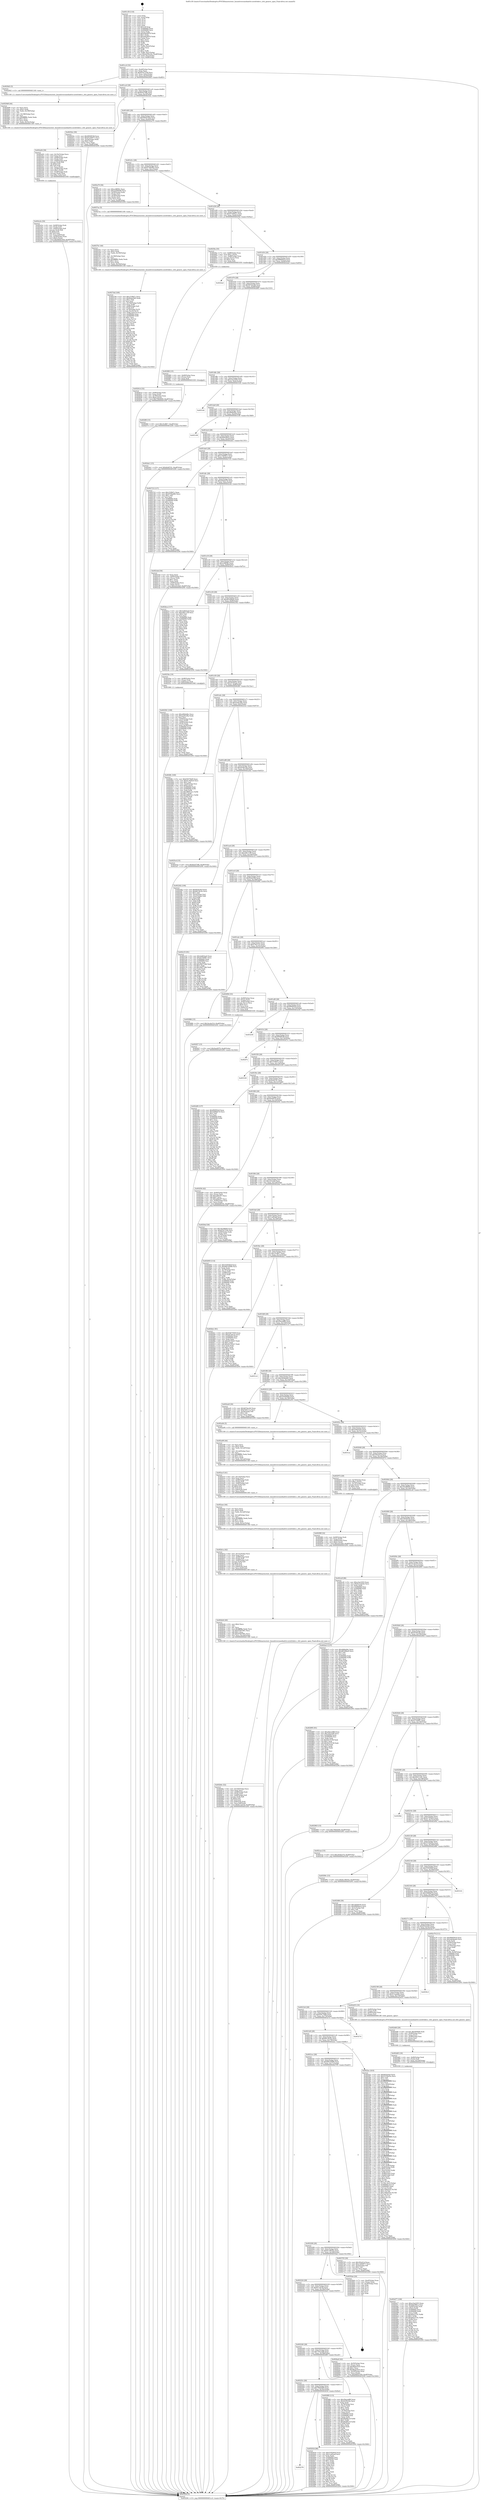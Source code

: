digraph "0x401c50" {
  label = "0x401c50 (/mnt/c/Users/mathe/Desktop/tcc/POCII/binaries/extr_linuxdriversmediadvb-coredvbdev.c_dvb_generic_open_Final-ollvm.out::main(0))"
  labelloc = "t"
  node[shape=record]

  Entry [label="",width=0.3,height=0.3,shape=circle,fillcolor=black,style=filled]
  "0x401cc4" [label="{
     0x401cc4 [32]\l
     | [instrs]\l
     &nbsp;&nbsp;0x401cc4 \<+6\>: mov -0xa8(%rbp),%eax\l
     &nbsp;&nbsp;0x401cca \<+2\>: mov %eax,%ecx\l
     &nbsp;&nbsp;0x401ccc \<+6\>: sub $0x833e7258,%ecx\l
     &nbsp;&nbsp;0x401cd2 \<+6\>: mov %eax,-0xbc(%rbp)\l
     &nbsp;&nbsp;0x401cd8 \<+6\>: mov %ecx,-0xc0(%rbp)\l
     &nbsp;&nbsp;0x401cde \<+6\>: je 00000000004029d3 \<main+0xd83\>\l
  }"]
  "0x4029d3" [label="{
     0x4029d3 [5]\l
     | [instrs]\l
     &nbsp;&nbsp;0x4029d3 \<+5\>: call 0000000000401160 \<next_i\>\l
     | [calls]\l
     &nbsp;&nbsp;0x401160 \{1\} (/mnt/c/Users/mathe/Desktop/tcc/POCII/binaries/extr_linuxdriversmediadvb-coredvbdev.c_dvb_generic_open_Final-ollvm.out::next_i)\l
  }"]
  "0x401ce4" [label="{
     0x401ce4 [28]\l
     | [instrs]\l
     &nbsp;&nbsp;0x401ce4 \<+5\>: jmp 0000000000401ce9 \<main+0x99\>\l
     &nbsp;&nbsp;0x401ce9 \<+6\>: mov -0xbc(%rbp),%eax\l
     &nbsp;&nbsp;0x401cef \<+5\>: sub $0x8ed37dfb,%eax\l
     &nbsp;&nbsp;0x401cf4 \<+6\>: mov %eax,-0xc4(%rbp)\l
     &nbsp;&nbsp;0x401cfa \<+6\>: je 00000000004025dc \<main+0x98c\>\l
  }"]
  Exit [label="",width=0.3,height=0.3,shape=circle,fillcolor=black,style=filled,peripheries=2]
  "0x4025dc" [label="{
     0x4025dc [30]\l
     | [instrs]\l
     &nbsp;&nbsp;0x4025dc \<+5\>: mov $0xf9568538,%eax\l
     &nbsp;&nbsp;0x4025e1 \<+5\>: mov $0x97e40077,%ecx\l
     &nbsp;&nbsp;0x4025e6 \<+3\>: mov -0x30(%rbp),%edx\l
     &nbsp;&nbsp;0x4025e9 \<+3\>: cmp $0x0,%edx\l
     &nbsp;&nbsp;0x4025ec \<+3\>: cmove %ecx,%eax\l
     &nbsp;&nbsp;0x4025ef \<+6\>: mov %eax,-0xa8(%rbp)\l
     &nbsp;&nbsp;0x4025f5 \<+5\>: jmp 0000000000403294 \<main+0x1644\>\l
  }"]
  "0x401d00" [label="{
     0x401d00 [28]\l
     | [instrs]\l
     &nbsp;&nbsp;0x401d00 \<+5\>: jmp 0000000000401d05 \<main+0xb5\>\l
     &nbsp;&nbsp;0x401d05 \<+6\>: mov -0xbc(%rbp),%eax\l
     &nbsp;&nbsp;0x401d0b \<+5\>: sub $0x94041934,%eax\l
     &nbsp;&nbsp;0x401d10 \<+6\>: mov %eax,-0xc8(%rbp)\l
     &nbsp;&nbsp;0x401d16 \<+6\>: je 0000000000402a70 \<main+0xe20\>\l
  }"]
  "0x402f6f" [label="{
     0x402f6f [15]\l
     | [instrs]\l
     &nbsp;&nbsp;0x402f6f \<+10\>: movl $0x1fcdffc7,-0xa8(%rbp)\l
     &nbsp;&nbsp;0x402f79 \<+5\>: jmp 0000000000403294 \<main+0x1644\>\l
  }"]
  "0x402a70" [label="{
     0x402a70 [36]\l
     | [instrs]\l
     &nbsp;&nbsp;0x402a70 \<+5\>: mov $0xce8ff38c,%eax\l
     &nbsp;&nbsp;0x402a75 \<+5\>: mov $0x2e0564d9,%ecx\l
     &nbsp;&nbsp;0x402a7a \<+4\>: mov -0x50(%rbp),%rdx\l
     &nbsp;&nbsp;0x402a7e \<+2\>: mov (%rdx),%esi\l
     &nbsp;&nbsp;0x402a80 \<+4\>: mov -0x58(%rbp),%rdx\l
     &nbsp;&nbsp;0x402a84 \<+2\>: cmp (%rdx),%esi\l
     &nbsp;&nbsp;0x402a86 \<+3\>: cmovl %ecx,%eax\l
     &nbsp;&nbsp;0x402a89 \<+6\>: mov %eax,-0xa8(%rbp)\l
     &nbsp;&nbsp;0x402a8f \<+5\>: jmp 0000000000403294 \<main+0x1644\>\l
  }"]
  "0x401d1c" [label="{
     0x401d1c [28]\l
     | [instrs]\l
     &nbsp;&nbsp;0x401d1c \<+5\>: jmp 0000000000401d21 \<main+0xd1\>\l
     &nbsp;&nbsp;0x401d21 \<+6\>: mov -0xbc(%rbp),%eax\l
     &nbsp;&nbsp;0x401d27 \<+5\>: sub $0x9758a983,%eax\l
     &nbsp;&nbsp;0x401d2c \<+6\>: mov %eax,-0xcc(%rbp)\l
     &nbsp;&nbsp;0x401d32 \<+6\>: je 00000000004027ac \<main+0xb5c\>\l
  }"]
  "0x402f27" [label="{
     0x402f27 [15]\l
     | [instrs]\l
     &nbsp;&nbsp;0x402f27 \<+10\>: movl $0x9ae6979,-0xa8(%rbp)\l
     &nbsp;&nbsp;0x402f31 \<+5\>: jmp 0000000000403294 \<main+0x1644\>\l
  }"]
  "0x4027ac" [label="{
     0x4027ac [5]\l
     | [instrs]\l
     &nbsp;&nbsp;0x4027ac \<+5\>: call 0000000000401160 \<next_i\>\l
     | [calls]\l
     &nbsp;&nbsp;0x401160 \{1\} (/mnt/c/Users/mathe/Desktop/tcc/POCII/binaries/extr_linuxdriversmediadvb-coredvbdev.c_dvb_generic_open_Final-ollvm.out::next_i)\l
  }"]
  "0x401d38" [label="{
     0x401d38 [28]\l
     | [instrs]\l
     &nbsp;&nbsp;0x401d38 \<+5\>: jmp 0000000000401d3d \<main+0xed\>\l
     &nbsp;&nbsp;0x401d3d \<+6\>: mov -0xbc(%rbp),%eax\l
     &nbsp;&nbsp;0x401d43 \<+5\>: sub $0x97e40077,%eax\l
     &nbsp;&nbsp;0x401d48 \<+6\>: mov %eax,-0xd0(%rbp)\l
     &nbsp;&nbsp;0x401d4e \<+6\>: je 00000000004025fa \<main+0x9aa\>\l
  }"]
  "0x402d77" [label="{
     0x402d77 [106]\l
     | [instrs]\l
     &nbsp;&nbsp;0x402d77 \<+5\>: mov $0xa1be2203,%eax\l
     &nbsp;&nbsp;0x402d7c \<+5\>: mov $0xbbb58bce,%esi\l
     &nbsp;&nbsp;0x402d81 \<+4\>: mov -0x40(%rbp),%rdi\l
     &nbsp;&nbsp;0x402d85 \<+6\>: movl $0x0,(%rdi)\l
     &nbsp;&nbsp;0x402d8b \<+7\>: mov 0x406064,%ecx\l
     &nbsp;&nbsp;0x402d92 \<+7\>: mov 0x406068,%edx\l
     &nbsp;&nbsp;0x402d99 \<+3\>: mov %ecx,%r8d\l
     &nbsp;&nbsp;0x402d9c \<+7\>: sub $0xdb5e3741,%r8d\l
     &nbsp;&nbsp;0x402da3 \<+4\>: sub $0x1,%r8d\l
     &nbsp;&nbsp;0x402da7 \<+7\>: add $0xdb5e3741,%r8d\l
     &nbsp;&nbsp;0x402dae \<+4\>: imul %r8d,%ecx\l
     &nbsp;&nbsp;0x402db2 \<+3\>: and $0x1,%ecx\l
     &nbsp;&nbsp;0x402db5 \<+3\>: cmp $0x0,%ecx\l
     &nbsp;&nbsp;0x402db8 \<+4\>: sete %r9b\l
     &nbsp;&nbsp;0x402dbc \<+3\>: cmp $0xa,%edx\l
     &nbsp;&nbsp;0x402dbf \<+4\>: setl %r10b\l
     &nbsp;&nbsp;0x402dc3 \<+3\>: mov %r9b,%r11b\l
     &nbsp;&nbsp;0x402dc6 \<+3\>: and %r10b,%r11b\l
     &nbsp;&nbsp;0x402dc9 \<+3\>: xor %r10b,%r9b\l
     &nbsp;&nbsp;0x402dcc \<+3\>: or %r9b,%r11b\l
     &nbsp;&nbsp;0x402dcf \<+4\>: test $0x1,%r11b\l
     &nbsp;&nbsp;0x402dd3 \<+3\>: cmovne %esi,%eax\l
     &nbsp;&nbsp;0x402dd6 \<+6\>: mov %eax,-0xa8(%rbp)\l
     &nbsp;&nbsp;0x402ddc \<+5\>: jmp 0000000000403294 \<main+0x1644\>\l
  }"]
  "0x4025fa" [label="{
     0x4025fa [35]\l
     | [instrs]\l
     &nbsp;&nbsp;0x4025fa \<+7\>: mov -0x88(%rbp),%rax\l
     &nbsp;&nbsp;0x402601 \<+6\>: movl $0x1,(%rax)\l
     &nbsp;&nbsp;0x402607 \<+7\>: mov -0x88(%rbp),%rax\l
     &nbsp;&nbsp;0x40260e \<+3\>: movslq (%rax),%rax\l
     &nbsp;&nbsp;0x402611 \<+4\>: shl $0x2,%rax\l
     &nbsp;&nbsp;0x402615 \<+3\>: mov %rax,%rdi\l
     &nbsp;&nbsp;0x402618 \<+5\>: call 0000000000401050 \<malloc@plt\>\l
     | [calls]\l
     &nbsp;&nbsp;0x401050 \{1\} (unknown)\l
  }"]
  "0x401d54" [label="{
     0x401d54 [28]\l
     | [instrs]\l
     &nbsp;&nbsp;0x401d54 \<+5\>: jmp 0000000000401d59 \<main+0x109\>\l
     &nbsp;&nbsp;0x401d59 \<+6\>: mov -0xbc(%rbp),%eax\l
     &nbsp;&nbsp;0x401d5f \<+5\>: sub $0x99994dc4,%eax\l
     &nbsp;&nbsp;0x401d64 \<+6\>: mov %eax,-0xd4(%rbp)\l
     &nbsp;&nbsp;0x401d6a \<+6\>: je 00000000004024a4 \<main+0x854\>\l
  }"]
  "0x402d65" [label="{
     0x402d65 [18]\l
     | [instrs]\l
     &nbsp;&nbsp;0x402d65 \<+4\>: mov -0x80(%rbp),%rdi\l
     &nbsp;&nbsp;0x402d69 \<+3\>: mov (%rdi),%rdi\l
     &nbsp;&nbsp;0x402d6c \<+6\>: mov %eax,-0x1b4(%rbp)\l
     &nbsp;&nbsp;0x402d72 \<+5\>: call 0000000000401030 \<free@plt\>\l
     | [calls]\l
     &nbsp;&nbsp;0x401030 \{1\} (unknown)\l
  }"]
  "0x4024a4" [label="{
     0x4024a4\l
  }", style=dashed]
  "0x401d70" [label="{
     0x401d70 [28]\l
     | [instrs]\l
     &nbsp;&nbsp;0x401d70 \<+5\>: jmp 0000000000401d75 \<main+0x125\>\l
     &nbsp;&nbsp;0x401d75 \<+6\>: mov -0xbc(%rbp),%eax\l
     &nbsp;&nbsp;0x401d7b \<+5\>: sub $0x9d7decb6,%eax\l
     &nbsp;&nbsp;0x401d80 \<+6\>: mov %eax,-0xd8(%rbp)\l
     &nbsp;&nbsp;0x401d86 \<+6\>: je 0000000000402f60 \<main+0x1310\>\l
  }"]
  "0x402d48" [label="{
     0x402d48 [29]\l
     | [instrs]\l
     &nbsp;&nbsp;0x402d48 \<+10\>: movabs $0x4040b6,%rdi\l
     &nbsp;&nbsp;0x402d52 \<+4\>: mov -0x48(%rbp),%rsi\l
     &nbsp;&nbsp;0x402d56 \<+2\>: mov %eax,(%rsi)\l
     &nbsp;&nbsp;0x402d58 \<+4\>: mov -0x48(%rbp),%rsi\l
     &nbsp;&nbsp;0x402d5c \<+2\>: mov (%rsi),%esi\l
     &nbsp;&nbsp;0x402d5e \<+2\>: mov $0x0,%al\l
     &nbsp;&nbsp;0x402d60 \<+5\>: call 0000000000401040 \<printf@plt\>\l
     | [calls]\l
     &nbsp;&nbsp;0x401040 \{1\} (unknown)\l
  }"]
  "0x402f60" [label="{
     0x402f60 [15]\l
     | [instrs]\l
     &nbsp;&nbsp;0x402f60 \<+4\>: mov -0x68(%rbp),%rax\l
     &nbsp;&nbsp;0x402f64 \<+3\>: mov (%rax),%rax\l
     &nbsp;&nbsp;0x402f67 \<+3\>: mov %rax,%rdi\l
     &nbsp;&nbsp;0x402f6a \<+5\>: call 0000000000401030 \<free@plt\>\l
     | [calls]\l
     &nbsp;&nbsp;0x401030 \{1\} (unknown)\l
  }"]
  "0x401d8c" [label="{
     0x401d8c [28]\l
     | [instrs]\l
     &nbsp;&nbsp;0x401d8c \<+5\>: jmp 0000000000401d91 \<main+0x141\>\l
     &nbsp;&nbsp;0x401d91 \<+6\>: mov -0xbc(%rbp),%eax\l
     &nbsp;&nbsp;0x401d97 \<+5\>: sub $0xa1be2203,%eax\l
     &nbsp;&nbsp;0x401d9c \<+6\>: mov %eax,-0xdc(%rbp)\l
     &nbsp;&nbsp;0x401da2 \<+6\>: je 00000000004031fd \<main+0x15ad\>\l
  }"]
  "0x402b6c" [label="{
     0x402b6c [52]\l
     | [instrs]\l
     &nbsp;&nbsp;0x402b6c \<+6\>: mov -0x1b0(%rbp),%ecx\l
     &nbsp;&nbsp;0x402b72 \<+3\>: imul %eax,%ecx\l
     &nbsp;&nbsp;0x402b75 \<+4\>: mov -0x68(%rbp),%rdi\l
     &nbsp;&nbsp;0x402b79 \<+3\>: mov (%rdi),%rdi\l
     &nbsp;&nbsp;0x402b7c \<+4\>: mov -0x60(%rbp),%r8\l
     &nbsp;&nbsp;0x402b80 \<+3\>: movslq (%r8),%r8\l
     &nbsp;&nbsp;0x402b83 \<+4\>: shl $0x4,%r8\l
     &nbsp;&nbsp;0x402b87 \<+3\>: add %r8,%rdi\l
     &nbsp;&nbsp;0x402b8a \<+4\>: mov 0x8(%rdi),%rdi\l
     &nbsp;&nbsp;0x402b8e \<+3\>: mov %ecx,0x8(%rdi)\l
     &nbsp;&nbsp;0x402b91 \<+10\>: movl $0x6c1afc5d,-0xa8(%rbp)\l
     &nbsp;&nbsp;0x402b9b \<+5\>: jmp 0000000000403294 \<main+0x1644\>\l
  }"]
  "0x4031fd" [label="{
     0x4031fd\l
  }", style=dashed]
  "0x401da8" [label="{
     0x401da8 [28]\l
     | [instrs]\l
     &nbsp;&nbsp;0x401da8 \<+5\>: jmp 0000000000401dad \<main+0x15d\>\l
     &nbsp;&nbsp;0x401dad \<+6\>: mov -0xbc(%rbp),%eax\l
     &nbsp;&nbsp;0x401db3 \<+5\>: sub $0xa8b8a0bc,%eax\l
     &nbsp;&nbsp;0x401db8 \<+6\>: mov %eax,-0xe0(%rbp)\l
     &nbsp;&nbsp;0x401dbe \<+6\>: je 0000000000403108 \<main+0x14b8\>\l
  }"]
  "0x402b44" [label="{
     0x402b44 [40]\l
     | [instrs]\l
     &nbsp;&nbsp;0x402b44 \<+5\>: mov $0x2,%ecx\l
     &nbsp;&nbsp;0x402b49 \<+1\>: cltd\l
     &nbsp;&nbsp;0x402b4a \<+2\>: idiv %ecx\l
     &nbsp;&nbsp;0x402b4c \<+6\>: imul $0xfffffffe,%edx,%ecx\l
     &nbsp;&nbsp;0x402b52 \<+6\>: sub $0x476d7901,%ecx\l
     &nbsp;&nbsp;0x402b58 \<+3\>: add $0x1,%ecx\l
     &nbsp;&nbsp;0x402b5b \<+6\>: add $0x476d7901,%ecx\l
     &nbsp;&nbsp;0x402b61 \<+6\>: mov %ecx,-0x1b0(%rbp)\l
     &nbsp;&nbsp;0x402b67 \<+5\>: call 0000000000401160 \<next_i\>\l
     | [calls]\l
     &nbsp;&nbsp;0x401160 \{1\} (/mnt/c/Users/mathe/Desktop/tcc/POCII/binaries/extr_linuxdriversmediadvb-coredvbdev.c_dvb_generic_open_Final-ollvm.out::next_i)\l
  }"]
  "0x403108" [label="{
     0x403108\l
  }", style=dashed]
  "0x401dc4" [label="{
     0x401dc4 [28]\l
     | [instrs]\l
     &nbsp;&nbsp;0x401dc4 \<+5\>: jmp 0000000000401dc9 \<main+0x179\>\l
     &nbsp;&nbsp;0x401dc9 \<+6\>: mov -0xbc(%rbp),%eax\l
     &nbsp;&nbsp;0x401dcf \<+5\>: sub $0xbbb58bce,%eax\l
     &nbsp;&nbsp;0x401dd4 \<+6\>: mov %eax,-0xe4(%rbp)\l
     &nbsp;&nbsp;0x401dda \<+6\>: je 0000000000402de1 \<main+0x1191\>\l
  }"]
  "0x402b1a" [label="{
     0x402b1a [42]\l
     | [instrs]\l
     &nbsp;&nbsp;0x402b1a \<+6\>: mov -0x1ac(%rbp),%ecx\l
     &nbsp;&nbsp;0x402b20 \<+3\>: imul %eax,%ecx\l
     &nbsp;&nbsp;0x402b23 \<+4\>: mov -0x68(%rbp),%rdi\l
     &nbsp;&nbsp;0x402b27 \<+3\>: mov (%rdi),%rdi\l
     &nbsp;&nbsp;0x402b2a \<+4\>: mov -0x60(%rbp),%r8\l
     &nbsp;&nbsp;0x402b2e \<+3\>: movslq (%r8),%r8\l
     &nbsp;&nbsp;0x402b31 \<+4\>: shl $0x4,%r8\l
     &nbsp;&nbsp;0x402b35 \<+3\>: add %r8,%rdi\l
     &nbsp;&nbsp;0x402b38 \<+4\>: mov 0x8(%rdi),%rdi\l
     &nbsp;&nbsp;0x402b3c \<+3\>: mov %ecx,0x4(%rdi)\l
     &nbsp;&nbsp;0x402b3f \<+5\>: call 0000000000401160 \<next_i\>\l
     | [calls]\l
     &nbsp;&nbsp;0x401160 \{1\} (/mnt/c/Users/mathe/Desktop/tcc/POCII/binaries/extr_linuxdriversmediadvb-coredvbdev.c_dvb_generic_open_Final-ollvm.out::next_i)\l
  }"]
  "0x402de1" [label="{
     0x402de1 [15]\l
     | [instrs]\l
     &nbsp;&nbsp;0x402de1 \<+10\>: movl $0x8a9d7d1,-0xa8(%rbp)\l
     &nbsp;&nbsp;0x402deb \<+5\>: jmp 0000000000403294 \<main+0x1644\>\l
  }"]
  "0x401de0" [label="{
     0x401de0 [28]\l
     | [instrs]\l
     &nbsp;&nbsp;0x401de0 \<+5\>: jmp 0000000000401de5 \<main+0x195\>\l
     &nbsp;&nbsp;0x401de5 \<+6\>: mov -0xbc(%rbp),%eax\l
     &nbsp;&nbsp;0x401deb \<+5\>: sub $0xc1640877,%eax\l
     &nbsp;&nbsp;0x401df0 \<+6\>: mov %eax,-0xe8(%rbp)\l
     &nbsp;&nbsp;0x401df6 \<+6\>: je 0000000000402723 \<main+0xad3\>\l
  }"]
  "0x402aee" [label="{
     0x402aee [44]\l
     | [instrs]\l
     &nbsp;&nbsp;0x402aee \<+2\>: xor %ecx,%ecx\l
     &nbsp;&nbsp;0x402af0 \<+5\>: mov $0x2,%edx\l
     &nbsp;&nbsp;0x402af5 \<+6\>: mov %edx,-0x1a8(%rbp)\l
     &nbsp;&nbsp;0x402afb \<+1\>: cltd\l
     &nbsp;&nbsp;0x402afc \<+6\>: mov -0x1a8(%rbp),%esi\l
     &nbsp;&nbsp;0x402b02 \<+2\>: idiv %esi\l
     &nbsp;&nbsp;0x402b04 \<+6\>: imul $0xfffffffe,%edx,%edx\l
     &nbsp;&nbsp;0x402b0a \<+3\>: sub $0x1,%ecx\l
     &nbsp;&nbsp;0x402b0d \<+2\>: sub %ecx,%edx\l
     &nbsp;&nbsp;0x402b0f \<+6\>: mov %edx,-0x1ac(%rbp)\l
     &nbsp;&nbsp;0x402b15 \<+5\>: call 0000000000401160 \<next_i\>\l
     | [calls]\l
     &nbsp;&nbsp;0x401160 \{1\} (/mnt/c/Users/mathe/Desktop/tcc/POCII/binaries/extr_linuxdriversmediadvb-coredvbdev.c_dvb_generic_open_Final-ollvm.out::next_i)\l
  }"]
  "0x402723" [label="{
     0x402723 [137]\l
     | [instrs]\l
     &nbsp;&nbsp;0x402723 \<+5\>: mov $0x1539b7c,%eax\l
     &nbsp;&nbsp;0x402728 \<+5\>: mov $0x9758a983,%ecx\l
     &nbsp;&nbsp;0x40272d \<+2\>: mov $0x1,%dl\l
     &nbsp;&nbsp;0x40272f \<+2\>: xor %esi,%esi\l
     &nbsp;&nbsp;0x402731 \<+7\>: mov 0x406064,%edi\l
     &nbsp;&nbsp;0x402738 \<+8\>: mov 0x406068,%r8d\l
     &nbsp;&nbsp;0x402740 \<+3\>: sub $0x1,%esi\l
     &nbsp;&nbsp;0x402743 \<+3\>: mov %edi,%r9d\l
     &nbsp;&nbsp;0x402746 \<+3\>: add %esi,%r9d\l
     &nbsp;&nbsp;0x402749 \<+4\>: imul %r9d,%edi\l
     &nbsp;&nbsp;0x40274d \<+3\>: and $0x1,%edi\l
     &nbsp;&nbsp;0x402750 \<+3\>: cmp $0x0,%edi\l
     &nbsp;&nbsp;0x402753 \<+4\>: sete %r10b\l
     &nbsp;&nbsp;0x402757 \<+4\>: cmp $0xa,%r8d\l
     &nbsp;&nbsp;0x40275b \<+4\>: setl %r11b\l
     &nbsp;&nbsp;0x40275f \<+3\>: mov %r10b,%bl\l
     &nbsp;&nbsp;0x402762 \<+3\>: xor $0xff,%bl\l
     &nbsp;&nbsp;0x402765 \<+3\>: mov %r11b,%r14b\l
     &nbsp;&nbsp;0x402768 \<+4\>: xor $0xff,%r14b\l
     &nbsp;&nbsp;0x40276c \<+3\>: xor $0x0,%dl\l
     &nbsp;&nbsp;0x40276f \<+3\>: mov %bl,%r15b\l
     &nbsp;&nbsp;0x402772 \<+4\>: and $0x0,%r15b\l
     &nbsp;&nbsp;0x402776 \<+3\>: and %dl,%r10b\l
     &nbsp;&nbsp;0x402779 \<+3\>: mov %r14b,%r12b\l
     &nbsp;&nbsp;0x40277c \<+4\>: and $0x0,%r12b\l
     &nbsp;&nbsp;0x402780 \<+3\>: and %dl,%r11b\l
     &nbsp;&nbsp;0x402783 \<+3\>: or %r10b,%r15b\l
     &nbsp;&nbsp;0x402786 \<+3\>: or %r11b,%r12b\l
     &nbsp;&nbsp;0x402789 \<+3\>: xor %r12b,%r15b\l
     &nbsp;&nbsp;0x40278c \<+3\>: or %r14b,%bl\l
     &nbsp;&nbsp;0x40278f \<+3\>: xor $0xff,%bl\l
     &nbsp;&nbsp;0x402792 \<+3\>: or $0x0,%dl\l
     &nbsp;&nbsp;0x402795 \<+2\>: and %dl,%bl\l
     &nbsp;&nbsp;0x402797 \<+3\>: or %bl,%r15b\l
     &nbsp;&nbsp;0x40279a \<+4\>: test $0x1,%r15b\l
     &nbsp;&nbsp;0x40279e \<+3\>: cmovne %ecx,%eax\l
     &nbsp;&nbsp;0x4027a1 \<+6\>: mov %eax,-0xa8(%rbp)\l
     &nbsp;&nbsp;0x4027a7 \<+5\>: jmp 0000000000403294 \<main+0x1644\>\l
  }"]
  "0x401dfc" [label="{
     0x401dfc [28]\l
     | [instrs]\l
     &nbsp;&nbsp;0x401dfc \<+5\>: jmp 0000000000401e01 \<main+0x1b1\>\l
     &nbsp;&nbsp;0x401e01 \<+6\>: mov -0xbc(%rbp),%eax\l
     &nbsp;&nbsp;0x401e07 \<+5\>: sub $0xc83de274,%eax\l
     &nbsp;&nbsp;0x401e0c \<+6\>: mov %eax,-0xec(%rbp)\l
     &nbsp;&nbsp;0x401e12 \<+6\>: je 0000000000402cbd \<main+0x106d\>\l
  }"]
  "0x402ac5" [label="{
     0x402ac5 [41]\l
     | [instrs]\l
     &nbsp;&nbsp;0x402ac5 \<+6\>: mov -0x1a4(%rbp),%ecx\l
     &nbsp;&nbsp;0x402acb \<+3\>: imul %eax,%ecx\l
     &nbsp;&nbsp;0x402ace \<+4\>: mov -0x68(%rbp),%rdi\l
     &nbsp;&nbsp;0x402ad2 \<+3\>: mov (%rdi),%rdi\l
     &nbsp;&nbsp;0x402ad5 \<+4\>: mov -0x60(%rbp),%r8\l
     &nbsp;&nbsp;0x402ad9 \<+3\>: movslq (%r8),%r8\l
     &nbsp;&nbsp;0x402adc \<+4\>: shl $0x4,%r8\l
     &nbsp;&nbsp;0x402ae0 \<+3\>: add %r8,%rdi\l
     &nbsp;&nbsp;0x402ae3 \<+4\>: mov 0x8(%rdi),%rdi\l
     &nbsp;&nbsp;0x402ae7 \<+2\>: mov %ecx,(%rdi)\l
     &nbsp;&nbsp;0x402ae9 \<+5\>: call 0000000000401160 \<next_i\>\l
     | [calls]\l
     &nbsp;&nbsp;0x401160 \{1\} (/mnt/c/Users/mathe/Desktop/tcc/POCII/binaries/extr_linuxdriversmediadvb-coredvbdev.c_dvb_generic_open_Final-ollvm.out::next_i)\l
  }"]
  "0x402cbd" [label="{
     0x402cbd [34]\l
     | [instrs]\l
     &nbsp;&nbsp;0x402cbd \<+2\>: xor %eax,%eax\l
     &nbsp;&nbsp;0x402cbf \<+4\>: mov -0x60(%rbp),%rcx\l
     &nbsp;&nbsp;0x402cc3 \<+2\>: mov (%rcx),%edx\l
     &nbsp;&nbsp;0x402cc5 \<+3\>: sub $0x1,%eax\l
     &nbsp;&nbsp;0x402cc8 \<+2\>: sub %eax,%edx\l
     &nbsp;&nbsp;0x402cca \<+4\>: mov -0x60(%rbp),%rcx\l
     &nbsp;&nbsp;0x402cce \<+2\>: mov %edx,(%rcx)\l
     &nbsp;&nbsp;0x402cd0 \<+10\>: movl $0xcb3c4a6,-0xa8(%rbp)\l
     &nbsp;&nbsp;0x402cda \<+5\>: jmp 0000000000403294 \<main+0x1644\>\l
  }"]
  "0x401e18" [label="{
     0x401e18 [28]\l
     | [instrs]\l
     &nbsp;&nbsp;0x401e18 \<+5\>: jmp 0000000000401e1d \<main+0x1cd\>\l
     &nbsp;&nbsp;0x401e1d \<+6\>: mov -0xbc(%rbp),%eax\l
     &nbsp;&nbsp;0x401e23 \<+5\>: sub $0xce8ff38c,%eax\l
     &nbsp;&nbsp;0x401e28 \<+6\>: mov %eax,-0xf0(%rbp)\l
     &nbsp;&nbsp;0x401e2e \<+6\>: je 0000000000402bca \<main+0xf7a\>\l
  }"]
  "0x402a99" [label="{
     0x402a99 [44]\l
     | [instrs]\l
     &nbsp;&nbsp;0x402a99 \<+2\>: xor %ecx,%ecx\l
     &nbsp;&nbsp;0x402a9b \<+5\>: mov $0x2,%edx\l
     &nbsp;&nbsp;0x402aa0 \<+6\>: mov %edx,-0x1a0(%rbp)\l
     &nbsp;&nbsp;0x402aa6 \<+1\>: cltd\l
     &nbsp;&nbsp;0x402aa7 \<+6\>: mov -0x1a0(%rbp),%esi\l
     &nbsp;&nbsp;0x402aad \<+2\>: idiv %esi\l
     &nbsp;&nbsp;0x402aaf \<+6\>: imul $0xfffffffe,%edx,%edx\l
     &nbsp;&nbsp;0x402ab5 \<+3\>: sub $0x1,%ecx\l
     &nbsp;&nbsp;0x402ab8 \<+2\>: sub %ecx,%edx\l
     &nbsp;&nbsp;0x402aba \<+6\>: mov %edx,-0x1a4(%rbp)\l
     &nbsp;&nbsp;0x402ac0 \<+5\>: call 0000000000401160 \<next_i\>\l
     | [calls]\l
     &nbsp;&nbsp;0x401160 \{1\} (/mnt/c/Users/mathe/Desktop/tcc/POCII/binaries/extr_linuxdriversmediadvb-coredvbdev.c_dvb_generic_open_Final-ollvm.out::next_i)\l
  }"]
  "0x402bca" [label="{
     0x402bca [137]\l
     | [instrs]\l
     &nbsp;&nbsp;0x402bca \<+5\>: mov $0x2e843ea0,%eax\l
     &nbsp;&nbsp;0x402bcf \<+5\>: mov $0xed8111f9,%ecx\l
     &nbsp;&nbsp;0x402bd4 \<+2\>: mov $0x1,%dl\l
     &nbsp;&nbsp;0x402bd6 \<+2\>: xor %esi,%esi\l
     &nbsp;&nbsp;0x402bd8 \<+7\>: mov 0x406064,%edi\l
     &nbsp;&nbsp;0x402bdf \<+8\>: mov 0x406068,%r8d\l
     &nbsp;&nbsp;0x402be7 \<+3\>: sub $0x1,%esi\l
     &nbsp;&nbsp;0x402bea \<+3\>: mov %edi,%r9d\l
     &nbsp;&nbsp;0x402bed \<+3\>: add %esi,%r9d\l
     &nbsp;&nbsp;0x402bf0 \<+4\>: imul %r9d,%edi\l
     &nbsp;&nbsp;0x402bf4 \<+3\>: and $0x1,%edi\l
     &nbsp;&nbsp;0x402bf7 \<+3\>: cmp $0x0,%edi\l
     &nbsp;&nbsp;0x402bfa \<+4\>: sete %r10b\l
     &nbsp;&nbsp;0x402bfe \<+4\>: cmp $0xa,%r8d\l
     &nbsp;&nbsp;0x402c02 \<+4\>: setl %r11b\l
     &nbsp;&nbsp;0x402c06 \<+3\>: mov %r10b,%bl\l
     &nbsp;&nbsp;0x402c09 \<+3\>: xor $0xff,%bl\l
     &nbsp;&nbsp;0x402c0c \<+3\>: mov %r11b,%r14b\l
     &nbsp;&nbsp;0x402c0f \<+4\>: xor $0xff,%r14b\l
     &nbsp;&nbsp;0x402c13 \<+3\>: xor $0x0,%dl\l
     &nbsp;&nbsp;0x402c16 \<+3\>: mov %bl,%r15b\l
     &nbsp;&nbsp;0x402c19 \<+4\>: and $0x0,%r15b\l
     &nbsp;&nbsp;0x402c1d \<+3\>: and %dl,%r10b\l
     &nbsp;&nbsp;0x402c20 \<+3\>: mov %r14b,%r12b\l
     &nbsp;&nbsp;0x402c23 \<+4\>: and $0x0,%r12b\l
     &nbsp;&nbsp;0x402c27 \<+3\>: and %dl,%r11b\l
     &nbsp;&nbsp;0x402c2a \<+3\>: or %r10b,%r15b\l
     &nbsp;&nbsp;0x402c2d \<+3\>: or %r11b,%r12b\l
     &nbsp;&nbsp;0x402c30 \<+3\>: xor %r12b,%r15b\l
     &nbsp;&nbsp;0x402c33 \<+3\>: or %r14b,%bl\l
     &nbsp;&nbsp;0x402c36 \<+3\>: xor $0xff,%bl\l
     &nbsp;&nbsp;0x402c39 \<+3\>: or $0x0,%dl\l
     &nbsp;&nbsp;0x402c3c \<+2\>: and %dl,%bl\l
     &nbsp;&nbsp;0x402c3e \<+3\>: or %bl,%r15b\l
     &nbsp;&nbsp;0x402c41 \<+4\>: test $0x1,%r15b\l
     &nbsp;&nbsp;0x402c45 \<+3\>: cmovne %ecx,%eax\l
     &nbsp;&nbsp;0x402c48 \<+6\>: mov %eax,-0xa8(%rbp)\l
     &nbsp;&nbsp;0x402c4e \<+5\>: jmp 0000000000403294 \<main+0x1644\>\l
  }"]
  "0x401e34" [label="{
     0x401e34 [28]\l
     | [instrs]\l
     &nbsp;&nbsp;0x401e34 \<+5\>: jmp 0000000000401e39 \<main+0x1e9\>\l
     &nbsp;&nbsp;0x401e39 \<+6\>: mov -0xbc(%rbp),%eax\l
     &nbsp;&nbsp;0x401e3f \<+5\>: sub $0xd6328ba9,%eax\l
     &nbsp;&nbsp;0x401e44 \<+6\>: mov %eax,-0xf4(%rbp)\l
     &nbsp;&nbsp;0x401e4a \<+6\>: je 000000000040254e \<main+0x8fe\>\l
  }"]
  "0x402a3e" [label="{
     0x402a3e [50]\l
     | [instrs]\l
     &nbsp;&nbsp;0x402a3e \<+4\>: mov -0x68(%rbp),%rdi\l
     &nbsp;&nbsp;0x402a42 \<+3\>: mov (%rdi),%rdi\l
     &nbsp;&nbsp;0x402a45 \<+4\>: mov -0x60(%rbp),%r8\l
     &nbsp;&nbsp;0x402a49 \<+3\>: movslq (%r8),%r8\l
     &nbsp;&nbsp;0x402a4c \<+4\>: shl $0x4,%r8\l
     &nbsp;&nbsp;0x402a50 \<+3\>: add %r8,%rdi\l
     &nbsp;&nbsp;0x402a53 \<+4\>: mov %rax,0x8(%rdi)\l
     &nbsp;&nbsp;0x402a57 \<+4\>: mov -0x50(%rbp),%rax\l
     &nbsp;&nbsp;0x402a5b \<+6\>: movl $0x0,(%rax)\l
     &nbsp;&nbsp;0x402a61 \<+10\>: movl $0x94041934,-0xa8(%rbp)\l
     &nbsp;&nbsp;0x402a6b \<+5\>: jmp 0000000000403294 \<main+0x1644\>\l
  }"]
  "0x40254e" [label="{
     0x40254e [19]\l
     | [instrs]\l
     &nbsp;&nbsp;0x40254e \<+7\>: mov -0x98(%rbp),%rax\l
     &nbsp;&nbsp;0x402555 \<+3\>: mov (%rax),%rax\l
     &nbsp;&nbsp;0x402558 \<+4\>: mov 0x8(%rax),%rdi\l
     &nbsp;&nbsp;0x40255c \<+5\>: call 0000000000401060 \<atoi@plt\>\l
     | [calls]\l
     &nbsp;&nbsp;0x401060 \{1\} (unknown)\l
  }"]
  "0x401e50" [label="{
     0x401e50 [28]\l
     | [instrs]\l
     &nbsp;&nbsp;0x401e50 \<+5\>: jmp 0000000000401e55 \<main+0x205\>\l
     &nbsp;&nbsp;0x401e55 \<+6\>: mov -0xbc(%rbp),%eax\l
     &nbsp;&nbsp;0x401e5b \<+5\>: sub $0xe47d5caa,%eax\l
     &nbsp;&nbsp;0x401e60 \<+6\>: mov %eax,-0xf8(%rbp)\l
     &nbsp;&nbsp;0x401e66 \<+6\>: je 0000000000402ffc \<main+0x13ac\>\l
  }"]
  "0x402a04" [label="{
     0x402a04 [58]\l
     | [instrs]\l
     &nbsp;&nbsp;0x402a04 \<+6\>: mov -0x19c(%rbp),%ecx\l
     &nbsp;&nbsp;0x402a0a \<+3\>: imul %eax,%ecx\l
     &nbsp;&nbsp;0x402a0d \<+4\>: mov -0x68(%rbp),%rdi\l
     &nbsp;&nbsp;0x402a11 \<+3\>: mov (%rdi),%rdi\l
     &nbsp;&nbsp;0x402a14 \<+4\>: mov -0x60(%rbp),%r8\l
     &nbsp;&nbsp;0x402a18 \<+3\>: movslq (%r8),%r8\l
     &nbsp;&nbsp;0x402a1b \<+4\>: shl $0x4,%r8\l
     &nbsp;&nbsp;0x402a1f \<+3\>: add %r8,%rdi\l
     &nbsp;&nbsp;0x402a22 \<+2\>: mov %ecx,(%rdi)\l
     &nbsp;&nbsp;0x402a24 \<+4\>: mov -0x58(%rbp),%rdi\l
     &nbsp;&nbsp;0x402a28 \<+6\>: movl $0x1,(%rdi)\l
     &nbsp;&nbsp;0x402a2e \<+4\>: mov -0x58(%rbp),%rdi\l
     &nbsp;&nbsp;0x402a32 \<+3\>: movslq (%rdi),%rdi\l
     &nbsp;&nbsp;0x402a35 \<+4\>: imul $0xc,%rdi,%rdi\l
     &nbsp;&nbsp;0x402a39 \<+5\>: call 0000000000401050 \<malloc@plt\>\l
     | [calls]\l
     &nbsp;&nbsp;0x401050 \{1\} (unknown)\l
  }"]
  "0x402ffc" [label="{
     0x402ffc [160]\l
     | [instrs]\l
     &nbsp;&nbsp;0x402ffc \<+5\>: mov $0x636776d9,%eax\l
     &nbsp;&nbsp;0x403001 \<+5\>: mov $0x4c7954c6,%ecx\l
     &nbsp;&nbsp;0x403006 \<+2\>: mov $0x1,%dl\l
     &nbsp;&nbsp;0x403008 \<+7\>: mov -0xa0(%rbp),%rsi\l
     &nbsp;&nbsp;0x40300f \<+6\>: movl $0x0,(%rsi)\l
     &nbsp;&nbsp;0x403015 \<+7\>: mov 0x406064,%edi\l
     &nbsp;&nbsp;0x40301c \<+8\>: mov 0x406068,%r8d\l
     &nbsp;&nbsp;0x403024 \<+3\>: mov %edi,%r9d\l
     &nbsp;&nbsp;0x403027 \<+7\>: sub $0x386012c1,%r9d\l
     &nbsp;&nbsp;0x40302e \<+4\>: sub $0x1,%r9d\l
     &nbsp;&nbsp;0x403032 \<+7\>: add $0x386012c1,%r9d\l
     &nbsp;&nbsp;0x403039 \<+4\>: imul %r9d,%edi\l
     &nbsp;&nbsp;0x40303d \<+3\>: and $0x1,%edi\l
     &nbsp;&nbsp;0x403040 \<+3\>: cmp $0x0,%edi\l
     &nbsp;&nbsp;0x403043 \<+4\>: sete %r10b\l
     &nbsp;&nbsp;0x403047 \<+4\>: cmp $0xa,%r8d\l
     &nbsp;&nbsp;0x40304b \<+4\>: setl %r11b\l
     &nbsp;&nbsp;0x40304f \<+3\>: mov %r10b,%bl\l
     &nbsp;&nbsp;0x403052 \<+3\>: xor $0xff,%bl\l
     &nbsp;&nbsp;0x403055 \<+3\>: mov %r11b,%r14b\l
     &nbsp;&nbsp;0x403058 \<+4\>: xor $0xff,%r14b\l
     &nbsp;&nbsp;0x40305c \<+3\>: xor $0x0,%dl\l
     &nbsp;&nbsp;0x40305f \<+3\>: mov %bl,%r15b\l
     &nbsp;&nbsp;0x403062 \<+4\>: and $0x0,%r15b\l
     &nbsp;&nbsp;0x403066 \<+3\>: and %dl,%r10b\l
     &nbsp;&nbsp;0x403069 \<+3\>: mov %r14b,%r12b\l
     &nbsp;&nbsp;0x40306c \<+4\>: and $0x0,%r12b\l
     &nbsp;&nbsp;0x403070 \<+3\>: and %dl,%r11b\l
     &nbsp;&nbsp;0x403073 \<+3\>: or %r10b,%r15b\l
     &nbsp;&nbsp;0x403076 \<+3\>: or %r11b,%r12b\l
     &nbsp;&nbsp;0x403079 \<+3\>: xor %r12b,%r15b\l
     &nbsp;&nbsp;0x40307c \<+3\>: or %r14b,%bl\l
     &nbsp;&nbsp;0x40307f \<+3\>: xor $0xff,%bl\l
     &nbsp;&nbsp;0x403082 \<+3\>: or $0x0,%dl\l
     &nbsp;&nbsp;0x403085 \<+2\>: and %dl,%bl\l
     &nbsp;&nbsp;0x403087 \<+3\>: or %bl,%r15b\l
     &nbsp;&nbsp;0x40308a \<+4\>: test $0x1,%r15b\l
     &nbsp;&nbsp;0x40308e \<+3\>: cmovne %ecx,%eax\l
     &nbsp;&nbsp;0x403091 \<+6\>: mov %eax,-0xa8(%rbp)\l
     &nbsp;&nbsp;0x403097 \<+5\>: jmp 0000000000403294 \<main+0x1644\>\l
  }"]
  "0x401e6c" [label="{
     0x401e6c [28]\l
     | [instrs]\l
     &nbsp;&nbsp;0x401e6c \<+5\>: jmp 0000000000401e71 \<main+0x221\>\l
     &nbsp;&nbsp;0x401e71 \<+6\>: mov -0xbc(%rbp),%eax\l
     &nbsp;&nbsp;0x401e77 \<+5\>: sub $0xeae6c28a,%eax\l
     &nbsp;&nbsp;0x401e7c \<+6\>: mov %eax,-0xfc(%rbp)\l
     &nbsp;&nbsp;0x401e82 \<+6\>: je 00000000004025cd \<main+0x97d\>\l
  }"]
  "0x4029d8" [label="{
     0x4029d8 [44]\l
     | [instrs]\l
     &nbsp;&nbsp;0x4029d8 \<+2\>: xor %ecx,%ecx\l
     &nbsp;&nbsp;0x4029da \<+5\>: mov $0x2,%edx\l
     &nbsp;&nbsp;0x4029df \<+6\>: mov %edx,-0x198(%rbp)\l
     &nbsp;&nbsp;0x4029e5 \<+1\>: cltd\l
     &nbsp;&nbsp;0x4029e6 \<+6\>: mov -0x198(%rbp),%esi\l
     &nbsp;&nbsp;0x4029ec \<+2\>: idiv %esi\l
     &nbsp;&nbsp;0x4029ee \<+6\>: imul $0xfffffffe,%edx,%edx\l
     &nbsp;&nbsp;0x4029f4 \<+3\>: sub $0x1,%ecx\l
     &nbsp;&nbsp;0x4029f7 \<+2\>: sub %ecx,%edx\l
     &nbsp;&nbsp;0x4029f9 \<+6\>: mov %edx,-0x19c(%rbp)\l
     &nbsp;&nbsp;0x4029ff \<+5\>: call 0000000000401160 \<next_i\>\l
     | [calls]\l
     &nbsp;&nbsp;0x401160 \{1\} (/mnt/c/Users/mathe/Desktop/tcc/POCII/binaries/extr_linuxdriversmediadvb-coredvbdev.c_dvb_generic_open_Final-ollvm.out::next_i)\l
  }"]
  "0x4025cd" [label="{
     0x4025cd [15]\l
     | [instrs]\l
     &nbsp;&nbsp;0x4025cd \<+10\>: movl $0x8ed37dfb,-0xa8(%rbp)\l
     &nbsp;&nbsp;0x4025d7 \<+5\>: jmp 0000000000403294 \<main+0x1644\>\l
  }"]
  "0x401e88" [label="{
     0x401e88 [28]\l
     | [instrs]\l
     &nbsp;&nbsp;0x401e88 \<+5\>: jmp 0000000000401e8d \<main+0x23d\>\l
     &nbsp;&nbsp;0x401e8d \<+6\>: mov -0xbc(%rbp),%eax\l
     &nbsp;&nbsp;0x401e93 \<+5\>: sub $0xeb36e16e,%eax\l
     &nbsp;&nbsp;0x401e98 \<+6\>: mov %eax,-0x100(%rbp)\l
     &nbsp;&nbsp;0x401e9e \<+6\>: je 0000000000402282 \<main+0x632\>\l
  }"]
  "0x40298f" [label="{
     0x40298f [32]\l
     | [instrs]\l
     &nbsp;&nbsp;0x40298f \<+4\>: mov -0x68(%rbp),%rdi\l
     &nbsp;&nbsp;0x402993 \<+3\>: mov %rax,(%rdi)\l
     &nbsp;&nbsp;0x402996 \<+4\>: mov -0x60(%rbp),%rax\l
     &nbsp;&nbsp;0x40299a \<+6\>: movl $0x0,(%rax)\l
     &nbsp;&nbsp;0x4029a0 \<+10\>: movl $0xcb3c4a6,-0xa8(%rbp)\l
     &nbsp;&nbsp;0x4029aa \<+5\>: jmp 0000000000403294 \<main+0x1644\>\l
  }"]
  "0x402282" [label="{
     0x402282 [106]\l
     | [instrs]\l
     &nbsp;&nbsp;0x402282 \<+5\>: mov $0x6024c8cf,%eax\l
     &nbsp;&nbsp;0x402287 \<+5\>: mov $0x6613b1fe,%ecx\l
     &nbsp;&nbsp;0x40228c \<+2\>: mov $0x1,%dl\l
     &nbsp;&nbsp;0x40228e \<+7\>: mov -0xa2(%rbp),%sil\l
     &nbsp;&nbsp;0x402295 \<+7\>: mov -0xa1(%rbp),%dil\l
     &nbsp;&nbsp;0x40229c \<+3\>: mov %sil,%r8b\l
     &nbsp;&nbsp;0x40229f \<+4\>: xor $0xff,%r8b\l
     &nbsp;&nbsp;0x4022a3 \<+3\>: mov %dil,%r9b\l
     &nbsp;&nbsp;0x4022a6 \<+4\>: xor $0xff,%r9b\l
     &nbsp;&nbsp;0x4022aa \<+3\>: xor $0x0,%dl\l
     &nbsp;&nbsp;0x4022ad \<+3\>: mov %r8b,%r10b\l
     &nbsp;&nbsp;0x4022b0 \<+4\>: and $0x0,%r10b\l
     &nbsp;&nbsp;0x4022b4 \<+3\>: and %dl,%sil\l
     &nbsp;&nbsp;0x4022b7 \<+3\>: mov %r9b,%r11b\l
     &nbsp;&nbsp;0x4022ba \<+4\>: and $0x0,%r11b\l
     &nbsp;&nbsp;0x4022be \<+3\>: and %dl,%dil\l
     &nbsp;&nbsp;0x4022c1 \<+3\>: or %sil,%r10b\l
     &nbsp;&nbsp;0x4022c4 \<+3\>: or %dil,%r11b\l
     &nbsp;&nbsp;0x4022c7 \<+3\>: xor %r11b,%r10b\l
     &nbsp;&nbsp;0x4022ca \<+3\>: or %r9b,%r8b\l
     &nbsp;&nbsp;0x4022cd \<+4\>: xor $0xff,%r8b\l
     &nbsp;&nbsp;0x4022d1 \<+3\>: or $0x0,%dl\l
     &nbsp;&nbsp;0x4022d4 \<+3\>: and %dl,%r8b\l
     &nbsp;&nbsp;0x4022d7 \<+3\>: or %r8b,%r10b\l
     &nbsp;&nbsp;0x4022da \<+4\>: test $0x1,%r10b\l
     &nbsp;&nbsp;0x4022de \<+3\>: cmovne %ecx,%eax\l
     &nbsp;&nbsp;0x4022e1 \<+6\>: mov %eax,-0xa8(%rbp)\l
     &nbsp;&nbsp;0x4022e7 \<+5\>: jmp 0000000000403294 \<main+0x1644\>\l
  }"]
  "0x401ea4" [label="{
     0x401ea4 [28]\l
     | [instrs]\l
     &nbsp;&nbsp;0x401ea4 \<+5\>: jmp 0000000000401ea9 \<main+0x259\>\l
     &nbsp;&nbsp;0x401ea9 \<+6\>: mov -0xbc(%rbp),%eax\l
     &nbsp;&nbsp;0x401eaf \<+5\>: sub $0xed8111f9,%eax\l
     &nbsp;&nbsp;0x401eb4 \<+6\>: mov %eax,-0x104(%rbp)\l
     &nbsp;&nbsp;0x401eba \<+6\>: je 0000000000402c53 \<main+0x1003\>\l
  }"]
  "0x403294" [label="{
     0x403294 [5]\l
     | [instrs]\l
     &nbsp;&nbsp;0x403294 \<+5\>: jmp 0000000000401cc4 \<main+0x74\>\l
  }"]
  "0x401c50" [label="{
     0x401c50 [116]\l
     | [instrs]\l
     &nbsp;&nbsp;0x401c50 \<+1\>: push %rbp\l
     &nbsp;&nbsp;0x401c51 \<+3\>: mov %rsp,%rbp\l
     &nbsp;&nbsp;0x401c54 \<+2\>: push %r15\l
     &nbsp;&nbsp;0x401c56 \<+2\>: push %r14\l
     &nbsp;&nbsp;0x401c58 \<+2\>: push %r13\l
     &nbsp;&nbsp;0x401c5a \<+2\>: push %r12\l
     &nbsp;&nbsp;0x401c5c \<+1\>: push %rbx\l
     &nbsp;&nbsp;0x401c5d \<+7\>: sub $0x1c8,%rsp\l
     &nbsp;&nbsp;0x401c64 \<+7\>: mov 0x406064,%eax\l
     &nbsp;&nbsp;0x401c6b \<+7\>: mov 0x406068,%ecx\l
     &nbsp;&nbsp;0x401c72 \<+2\>: mov %eax,%edx\l
     &nbsp;&nbsp;0x401c74 \<+6\>: add $0xe0da4876,%edx\l
     &nbsp;&nbsp;0x401c7a \<+3\>: sub $0x1,%edx\l
     &nbsp;&nbsp;0x401c7d \<+6\>: sub $0xe0da4876,%edx\l
     &nbsp;&nbsp;0x401c83 \<+3\>: imul %edx,%eax\l
     &nbsp;&nbsp;0x401c86 \<+3\>: and $0x1,%eax\l
     &nbsp;&nbsp;0x401c89 \<+3\>: cmp $0x0,%eax\l
     &nbsp;&nbsp;0x401c8c \<+4\>: sete %r8b\l
     &nbsp;&nbsp;0x401c90 \<+4\>: and $0x1,%r8b\l
     &nbsp;&nbsp;0x401c94 \<+7\>: mov %r8b,-0xa2(%rbp)\l
     &nbsp;&nbsp;0x401c9b \<+3\>: cmp $0xa,%ecx\l
     &nbsp;&nbsp;0x401c9e \<+4\>: setl %r8b\l
     &nbsp;&nbsp;0x401ca2 \<+4\>: and $0x1,%r8b\l
     &nbsp;&nbsp;0x401ca6 \<+7\>: mov %r8b,-0xa1(%rbp)\l
     &nbsp;&nbsp;0x401cad \<+10\>: movl $0xeb36e16e,-0xa8(%rbp)\l
     &nbsp;&nbsp;0x401cb7 \<+6\>: mov %edi,-0xac(%rbp)\l
     &nbsp;&nbsp;0x401cbd \<+7\>: mov %rsi,-0xb8(%rbp)\l
  }"]
  "0x4027dd" [label="{
     0x4027dd [169]\l
     | [instrs]\l
     &nbsp;&nbsp;0x4027dd \<+5\>: mov $0x1539b7c,%ecx\l
     &nbsp;&nbsp;0x4027e2 \<+5\>: mov $0xf0afe506,%edx\l
     &nbsp;&nbsp;0x4027e7 \<+3\>: mov $0x1,%dil\l
     &nbsp;&nbsp;0x4027ea \<+2\>: xor %esi,%esi\l
     &nbsp;&nbsp;0x4027ec \<+7\>: mov -0x194(%rbp),%r8d\l
     &nbsp;&nbsp;0x4027f3 \<+4\>: imul %eax,%r8d\l
     &nbsp;&nbsp;0x4027f7 \<+4\>: mov -0x80(%rbp),%r9\l
     &nbsp;&nbsp;0x4027fb \<+3\>: mov (%r9),%r9\l
     &nbsp;&nbsp;0x4027fe \<+4\>: mov -0x78(%rbp),%r10\l
     &nbsp;&nbsp;0x402802 \<+3\>: movslq (%r10),%r10\l
     &nbsp;&nbsp;0x402805 \<+4\>: mov %r8d,(%r9,%r10,4)\l
     &nbsp;&nbsp;0x402809 \<+7\>: mov 0x406064,%eax\l
     &nbsp;&nbsp;0x402810 \<+8\>: mov 0x406068,%r8d\l
     &nbsp;&nbsp;0x402818 \<+3\>: sub $0x1,%esi\l
     &nbsp;&nbsp;0x40281b \<+3\>: mov %eax,%r11d\l
     &nbsp;&nbsp;0x40281e \<+3\>: add %esi,%r11d\l
     &nbsp;&nbsp;0x402821 \<+4\>: imul %r11d,%eax\l
     &nbsp;&nbsp;0x402825 \<+3\>: and $0x1,%eax\l
     &nbsp;&nbsp;0x402828 \<+3\>: cmp $0x0,%eax\l
     &nbsp;&nbsp;0x40282b \<+3\>: sete %bl\l
     &nbsp;&nbsp;0x40282e \<+4\>: cmp $0xa,%r8d\l
     &nbsp;&nbsp;0x402832 \<+4\>: setl %r14b\l
     &nbsp;&nbsp;0x402836 \<+3\>: mov %bl,%r15b\l
     &nbsp;&nbsp;0x402839 \<+4\>: xor $0xff,%r15b\l
     &nbsp;&nbsp;0x40283d \<+3\>: mov %r14b,%r12b\l
     &nbsp;&nbsp;0x402840 \<+4\>: xor $0xff,%r12b\l
     &nbsp;&nbsp;0x402844 \<+4\>: xor $0x1,%dil\l
     &nbsp;&nbsp;0x402848 \<+3\>: mov %r15b,%r13b\l
     &nbsp;&nbsp;0x40284b \<+4\>: and $0xff,%r13b\l
     &nbsp;&nbsp;0x40284f \<+3\>: and %dil,%bl\l
     &nbsp;&nbsp;0x402852 \<+3\>: mov %r12b,%al\l
     &nbsp;&nbsp;0x402855 \<+2\>: and $0xff,%al\l
     &nbsp;&nbsp;0x402857 \<+3\>: and %dil,%r14b\l
     &nbsp;&nbsp;0x40285a \<+3\>: or %bl,%r13b\l
     &nbsp;&nbsp;0x40285d \<+3\>: or %r14b,%al\l
     &nbsp;&nbsp;0x402860 \<+3\>: xor %al,%r13b\l
     &nbsp;&nbsp;0x402863 \<+3\>: or %r12b,%r15b\l
     &nbsp;&nbsp;0x402866 \<+4\>: xor $0xff,%r15b\l
     &nbsp;&nbsp;0x40286a \<+4\>: or $0x1,%dil\l
     &nbsp;&nbsp;0x40286e \<+3\>: and %dil,%r15b\l
     &nbsp;&nbsp;0x402871 \<+3\>: or %r15b,%r13b\l
     &nbsp;&nbsp;0x402874 \<+4\>: test $0x1,%r13b\l
     &nbsp;&nbsp;0x402878 \<+3\>: cmovne %edx,%ecx\l
     &nbsp;&nbsp;0x40287b \<+6\>: mov %ecx,-0xa8(%rbp)\l
     &nbsp;&nbsp;0x402881 \<+5\>: jmp 0000000000403294 \<main+0x1644\>\l
  }"]
  "0x402c53" [label="{
     0x402c53 [91]\l
     | [instrs]\l
     &nbsp;&nbsp;0x402c53 \<+5\>: mov $0x2e843ea0,%eax\l
     &nbsp;&nbsp;0x402c58 \<+5\>: mov $0x43764f81,%ecx\l
     &nbsp;&nbsp;0x402c5d \<+7\>: mov 0x406064,%edx\l
     &nbsp;&nbsp;0x402c64 \<+7\>: mov 0x406068,%esi\l
     &nbsp;&nbsp;0x402c6b \<+2\>: mov %edx,%edi\l
     &nbsp;&nbsp;0x402c6d \<+6\>: add $0xc9b573db,%edi\l
     &nbsp;&nbsp;0x402c73 \<+3\>: sub $0x1,%edi\l
     &nbsp;&nbsp;0x402c76 \<+6\>: sub $0xc9b573db,%edi\l
     &nbsp;&nbsp;0x402c7c \<+3\>: imul %edi,%edx\l
     &nbsp;&nbsp;0x402c7f \<+3\>: and $0x1,%edx\l
     &nbsp;&nbsp;0x402c82 \<+3\>: cmp $0x0,%edx\l
     &nbsp;&nbsp;0x402c85 \<+4\>: sete %r8b\l
     &nbsp;&nbsp;0x402c89 \<+3\>: cmp $0xa,%esi\l
     &nbsp;&nbsp;0x402c8c \<+4\>: setl %r9b\l
     &nbsp;&nbsp;0x402c90 \<+3\>: mov %r8b,%r10b\l
     &nbsp;&nbsp;0x402c93 \<+3\>: and %r9b,%r10b\l
     &nbsp;&nbsp;0x402c96 \<+3\>: xor %r9b,%r8b\l
     &nbsp;&nbsp;0x402c99 \<+3\>: or %r8b,%r10b\l
     &nbsp;&nbsp;0x402c9c \<+4\>: test $0x1,%r10b\l
     &nbsp;&nbsp;0x402ca0 \<+3\>: cmovne %ecx,%eax\l
     &nbsp;&nbsp;0x402ca3 \<+6\>: mov %eax,-0xa8(%rbp)\l
     &nbsp;&nbsp;0x402ca9 \<+5\>: jmp 0000000000403294 \<main+0x1644\>\l
  }"]
  "0x401ec0" [label="{
     0x401ec0 [28]\l
     | [instrs]\l
     &nbsp;&nbsp;0x401ec0 \<+5\>: jmp 0000000000401ec5 \<main+0x275\>\l
     &nbsp;&nbsp;0x401ec5 \<+6\>: mov -0xbc(%rbp),%eax\l
     &nbsp;&nbsp;0x401ecb \<+5\>: sub $0xf0afe506,%eax\l
     &nbsp;&nbsp;0x401ed0 \<+6\>: mov %eax,-0x108(%rbp)\l
     &nbsp;&nbsp;0x401ed6 \<+6\>: je 0000000000402886 \<main+0xc36\>\l
  }"]
  "0x4027b1" [label="{
     0x4027b1 [44]\l
     | [instrs]\l
     &nbsp;&nbsp;0x4027b1 \<+2\>: xor %ecx,%ecx\l
     &nbsp;&nbsp;0x4027b3 \<+5\>: mov $0x2,%edx\l
     &nbsp;&nbsp;0x4027b8 \<+6\>: mov %edx,-0x190(%rbp)\l
     &nbsp;&nbsp;0x4027be \<+1\>: cltd\l
     &nbsp;&nbsp;0x4027bf \<+6\>: mov -0x190(%rbp),%esi\l
     &nbsp;&nbsp;0x4027c5 \<+2\>: idiv %esi\l
     &nbsp;&nbsp;0x4027c7 \<+6\>: imul $0xfffffffe,%edx,%edx\l
     &nbsp;&nbsp;0x4027cd \<+3\>: sub $0x1,%ecx\l
     &nbsp;&nbsp;0x4027d0 \<+2\>: sub %ecx,%edx\l
     &nbsp;&nbsp;0x4027d2 \<+6\>: mov %edx,-0x194(%rbp)\l
     &nbsp;&nbsp;0x4027d8 \<+5\>: call 0000000000401160 \<next_i\>\l
     | [calls]\l
     &nbsp;&nbsp;0x401160 \{1\} (/mnt/c/Users/mathe/Desktop/tcc/POCII/binaries/extr_linuxdriversmediadvb-coredvbdev.c_dvb_generic_open_Final-ollvm.out::next_i)\l
  }"]
  "0x402886" [label="{
     0x402886 [15]\l
     | [instrs]\l
     &nbsp;&nbsp;0x402886 \<+10\>: movl $0x3ecda314,-0xa8(%rbp)\l
     &nbsp;&nbsp;0x402890 \<+5\>: jmp 0000000000403294 \<main+0x1644\>\l
  }"]
  "0x401edc" [label="{
     0x401edc [28]\l
     | [instrs]\l
     &nbsp;&nbsp;0x401edc \<+5\>: jmp 0000000000401ee1 \<main+0x291\>\l
     &nbsp;&nbsp;0x401ee1 \<+6\>: mov -0xbc(%rbp),%eax\l
     &nbsp;&nbsp;0x401ee7 \<+5\>: sub $0xf74011ce,%eax\l
     &nbsp;&nbsp;0x401eec \<+6\>: mov %eax,-0x10c(%rbp)\l
     &nbsp;&nbsp;0x401ef2 \<+6\>: je 0000000000402f06 \<main+0x12b6\>\l
  }"]
  "0x402278" [label="{
     0x402278\l
  }", style=dashed]
  "0x402f06" [label="{
     0x402f06 [33]\l
     | [instrs]\l
     &nbsp;&nbsp;0x402f06 \<+4\>: mov -0x68(%rbp),%rax\l
     &nbsp;&nbsp;0x402f0a \<+3\>: mov (%rax),%rax\l
     &nbsp;&nbsp;0x402f0d \<+4\>: mov -0x40(%rbp),%rcx\l
     &nbsp;&nbsp;0x402f11 \<+3\>: movslq (%rcx),%rcx\l
     &nbsp;&nbsp;0x402f14 \<+4\>: shl $0x4,%rcx\l
     &nbsp;&nbsp;0x402f18 \<+3\>: add %rcx,%rax\l
     &nbsp;&nbsp;0x402f1b \<+4\>: mov 0x8(%rax),%rax\l
     &nbsp;&nbsp;0x402f1f \<+3\>: mov %rax,%rdi\l
     &nbsp;&nbsp;0x402f22 \<+5\>: call 0000000000401030 \<free@plt\>\l
     | [calls]\l
     &nbsp;&nbsp;0x401030 \{1\} (unknown)\l
  }"]
  "0x401ef8" [label="{
     0x401ef8 [28]\l
     | [instrs]\l
     &nbsp;&nbsp;0x401ef8 \<+5\>: jmp 0000000000401efd \<main+0x2ad\>\l
     &nbsp;&nbsp;0x401efd \<+6\>: mov -0xbc(%rbp),%eax\l
     &nbsp;&nbsp;0x401f03 \<+5\>: sub $0xf90950c8,%eax\l
     &nbsp;&nbsp;0x401f08 \<+6\>: mov %eax,-0x110(%rbp)\l
     &nbsp;&nbsp;0x401f0e \<+6\>: je 0000000000403258 \<main+0x1608\>\l
  }"]
  "0x40263d" [label="{
     0x40263d [86]\l
     | [instrs]\l
     &nbsp;&nbsp;0x40263d \<+5\>: mov $0x5359362f,%eax\l
     &nbsp;&nbsp;0x402642 \<+5\>: mov $0x1ca85aaf,%ecx\l
     &nbsp;&nbsp;0x402647 \<+2\>: xor %edx,%edx\l
     &nbsp;&nbsp;0x402649 \<+7\>: mov 0x406064,%esi\l
     &nbsp;&nbsp;0x402650 \<+7\>: mov 0x406068,%edi\l
     &nbsp;&nbsp;0x402657 \<+3\>: sub $0x1,%edx\l
     &nbsp;&nbsp;0x40265a \<+3\>: mov %esi,%r8d\l
     &nbsp;&nbsp;0x40265d \<+3\>: add %edx,%r8d\l
     &nbsp;&nbsp;0x402660 \<+4\>: imul %r8d,%esi\l
     &nbsp;&nbsp;0x402664 \<+3\>: and $0x1,%esi\l
     &nbsp;&nbsp;0x402667 \<+3\>: cmp $0x0,%esi\l
     &nbsp;&nbsp;0x40266a \<+4\>: sete %r9b\l
     &nbsp;&nbsp;0x40266e \<+3\>: cmp $0xa,%edi\l
     &nbsp;&nbsp;0x402671 \<+4\>: setl %r10b\l
     &nbsp;&nbsp;0x402675 \<+3\>: mov %r9b,%r11b\l
     &nbsp;&nbsp;0x402678 \<+3\>: and %r10b,%r11b\l
     &nbsp;&nbsp;0x40267b \<+3\>: xor %r10b,%r9b\l
     &nbsp;&nbsp;0x40267e \<+3\>: or %r9b,%r11b\l
     &nbsp;&nbsp;0x402681 \<+4\>: test $0x1,%r11b\l
     &nbsp;&nbsp;0x402685 \<+3\>: cmovne %ecx,%eax\l
     &nbsp;&nbsp;0x402688 \<+6\>: mov %eax,-0xa8(%rbp)\l
     &nbsp;&nbsp;0x40268e \<+5\>: jmp 0000000000403294 \<main+0x1644\>\l
  }"]
  "0x403258" [label="{
     0x403258\l
  }", style=dashed]
  "0x401f14" [label="{
     0x401f14 [28]\l
     | [instrs]\l
     &nbsp;&nbsp;0x401f14 \<+5\>: jmp 0000000000401f19 \<main+0x2c9\>\l
     &nbsp;&nbsp;0x401f19 \<+6\>: mov -0xbc(%rbp),%eax\l
     &nbsp;&nbsp;0x401f1f \<+5\>: sub $0xf9568538,%eax\l
     &nbsp;&nbsp;0x401f24 \<+6\>: mov %eax,-0x114(%rbp)\l
     &nbsp;&nbsp;0x401f2a \<+6\>: je 0000000000402f7e \<main+0x132e\>\l
  }"]
  "0x40225c" [label="{
     0x40225c [28]\l
     | [instrs]\l
     &nbsp;&nbsp;0x40225c \<+5\>: jmp 0000000000402261 \<main+0x611\>\l
     &nbsp;&nbsp;0x402261 \<+6\>: mov -0xbc(%rbp),%eax\l
     &nbsp;&nbsp;0x402267 \<+5\>: sub $0x79fe6d49,%eax\l
     &nbsp;&nbsp;0x40226c \<+6\>: mov %eax,-0x18c(%rbp)\l
     &nbsp;&nbsp;0x402272 \<+6\>: je 000000000040263d \<main+0x9ed\>\l
  }"]
  "0x402f7e" [label="{
     0x402f7e\l
  }", style=dashed]
  "0x401f30" [label="{
     0x401f30 [28]\l
     | [instrs]\l
     &nbsp;&nbsp;0x401f30 \<+5\>: jmp 0000000000401f35 \<main+0x2e5\>\l
     &nbsp;&nbsp;0x401f35 \<+6\>: mov -0xbc(%rbp),%eax\l
     &nbsp;&nbsp;0x401f3b \<+5\>: sub $0x1539b7c,%eax\l
     &nbsp;&nbsp;0x401f40 \<+6\>: mov %eax,-0x118(%rbp)\l
     &nbsp;&nbsp;0x401f46 \<+6\>: je 0000000000403169 \<main+0x1519\>\l
  }"]
  "0x4028f0" [label="{
     0x4028f0 [115]\l
     | [instrs]\l
     &nbsp;&nbsp;0x4028f0 \<+5\>: mov $0x29eead88,%eax\l
     &nbsp;&nbsp;0x4028f5 \<+5\>: mov $0x4339c2fa,%ecx\l
     &nbsp;&nbsp;0x4028fa \<+2\>: xor %edx,%edx\l
     &nbsp;&nbsp;0x4028fc \<+4\>: mov -0x78(%rbp),%rsi\l
     &nbsp;&nbsp;0x402900 \<+2\>: mov (%rsi),%edi\l
     &nbsp;&nbsp;0x402902 \<+3\>: sub $0x1,%edx\l
     &nbsp;&nbsp;0x402905 \<+2\>: sub %edx,%edi\l
     &nbsp;&nbsp;0x402907 \<+4\>: mov -0x78(%rbp),%rsi\l
     &nbsp;&nbsp;0x40290b \<+2\>: mov %edi,(%rsi)\l
     &nbsp;&nbsp;0x40290d \<+7\>: mov 0x406064,%edx\l
     &nbsp;&nbsp;0x402914 \<+7\>: mov 0x406068,%edi\l
     &nbsp;&nbsp;0x40291b \<+3\>: mov %edx,%r8d\l
     &nbsp;&nbsp;0x40291e \<+7\>: add $0xb8a8bcc9,%r8d\l
     &nbsp;&nbsp;0x402925 \<+4\>: sub $0x1,%r8d\l
     &nbsp;&nbsp;0x402929 \<+7\>: sub $0xb8a8bcc9,%r8d\l
     &nbsp;&nbsp;0x402930 \<+4\>: imul %r8d,%edx\l
     &nbsp;&nbsp;0x402934 \<+3\>: and $0x1,%edx\l
     &nbsp;&nbsp;0x402937 \<+3\>: cmp $0x0,%edx\l
     &nbsp;&nbsp;0x40293a \<+4\>: sete %r9b\l
     &nbsp;&nbsp;0x40293e \<+3\>: cmp $0xa,%edi\l
     &nbsp;&nbsp;0x402941 \<+4\>: setl %r10b\l
     &nbsp;&nbsp;0x402945 \<+3\>: mov %r9b,%r11b\l
     &nbsp;&nbsp;0x402948 \<+3\>: and %r10b,%r11b\l
     &nbsp;&nbsp;0x40294b \<+3\>: xor %r10b,%r9b\l
     &nbsp;&nbsp;0x40294e \<+3\>: or %r9b,%r11b\l
     &nbsp;&nbsp;0x402951 \<+4\>: test $0x1,%r11b\l
     &nbsp;&nbsp;0x402955 \<+3\>: cmovne %ecx,%eax\l
     &nbsp;&nbsp;0x402958 \<+6\>: mov %eax,-0xa8(%rbp)\l
     &nbsp;&nbsp;0x40295e \<+5\>: jmp 0000000000403294 \<main+0x1644\>\l
  }"]
  "0x403169" [label="{
     0x403169\l
  }", style=dashed]
  "0x401f4c" [label="{
     0x401f4c [28]\l
     | [instrs]\l
     &nbsp;&nbsp;0x401f4c \<+5\>: jmp 0000000000401f51 \<main+0x301\>\l
     &nbsp;&nbsp;0x401f51 \<+6\>: mov -0xbc(%rbp),%eax\l
     &nbsp;&nbsp;0x401f57 \<+5\>: sub $0x8a9d7d1,%eax\l
     &nbsp;&nbsp;0x401f5c \<+6\>: mov %eax,-0x11c(%rbp)\l
     &nbsp;&nbsp;0x401f62 \<+6\>: je 0000000000402df0 \<main+0x11a0\>\l
  }"]
  "0x402240" [label="{
     0x402240 [28]\l
     | [instrs]\l
     &nbsp;&nbsp;0x402240 \<+5\>: jmp 0000000000402245 \<main+0x5f5\>\l
     &nbsp;&nbsp;0x402245 \<+6\>: mov -0xbc(%rbp),%eax\l
     &nbsp;&nbsp;0x40224b \<+5\>: sub $0x745ceaf9,%eax\l
     &nbsp;&nbsp;0x402250 \<+6\>: mov %eax,-0x188(%rbp)\l
     &nbsp;&nbsp;0x402256 \<+6\>: je 00000000004028f0 \<main+0xca0\>\l
  }"]
  "0x402df0" [label="{
     0x402df0 [137]\l
     | [instrs]\l
     &nbsp;&nbsp;0x402df0 \<+5\>: mov $0xf90950c8,%eax\l
     &nbsp;&nbsp;0x402df5 \<+5\>: mov $0x5d96bb7d,%ecx\l
     &nbsp;&nbsp;0x402dfa \<+2\>: mov $0x1,%dl\l
     &nbsp;&nbsp;0x402dfc \<+2\>: xor %esi,%esi\l
     &nbsp;&nbsp;0x402dfe \<+7\>: mov 0x406064,%edi\l
     &nbsp;&nbsp;0x402e05 \<+8\>: mov 0x406068,%r8d\l
     &nbsp;&nbsp;0x402e0d \<+3\>: sub $0x1,%esi\l
     &nbsp;&nbsp;0x402e10 \<+3\>: mov %edi,%r9d\l
     &nbsp;&nbsp;0x402e13 \<+3\>: add %esi,%r9d\l
     &nbsp;&nbsp;0x402e16 \<+4\>: imul %r9d,%edi\l
     &nbsp;&nbsp;0x402e1a \<+3\>: and $0x1,%edi\l
     &nbsp;&nbsp;0x402e1d \<+3\>: cmp $0x0,%edi\l
     &nbsp;&nbsp;0x402e20 \<+4\>: sete %r10b\l
     &nbsp;&nbsp;0x402e24 \<+4\>: cmp $0xa,%r8d\l
     &nbsp;&nbsp;0x402e28 \<+4\>: setl %r11b\l
     &nbsp;&nbsp;0x402e2c \<+3\>: mov %r10b,%bl\l
     &nbsp;&nbsp;0x402e2f \<+3\>: xor $0xff,%bl\l
     &nbsp;&nbsp;0x402e32 \<+3\>: mov %r11b,%r14b\l
     &nbsp;&nbsp;0x402e35 \<+4\>: xor $0xff,%r14b\l
     &nbsp;&nbsp;0x402e39 \<+3\>: xor $0x1,%dl\l
     &nbsp;&nbsp;0x402e3c \<+3\>: mov %bl,%r15b\l
     &nbsp;&nbsp;0x402e3f \<+4\>: and $0xff,%r15b\l
     &nbsp;&nbsp;0x402e43 \<+3\>: and %dl,%r10b\l
     &nbsp;&nbsp;0x402e46 \<+3\>: mov %r14b,%r12b\l
     &nbsp;&nbsp;0x402e49 \<+4\>: and $0xff,%r12b\l
     &nbsp;&nbsp;0x402e4d \<+3\>: and %dl,%r11b\l
     &nbsp;&nbsp;0x402e50 \<+3\>: or %r10b,%r15b\l
     &nbsp;&nbsp;0x402e53 \<+3\>: or %r11b,%r12b\l
     &nbsp;&nbsp;0x402e56 \<+3\>: xor %r12b,%r15b\l
     &nbsp;&nbsp;0x402e59 \<+3\>: or %r14b,%bl\l
     &nbsp;&nbsp;0x402e5c \<+3\>: xor $0xff,%bl\l
     &nbsp;&nbsp;0x402e5f \<+3\>: or $0x1,%dl\l
     &nbsp;&nbsp;0x402e62 \<+2\>: and %dl,%bl\l
     &nbsp;&nbsp;0x402e64 \<+3\>: or %bl,%r15b\l
     &nbsp;&nbsp;0x402e67 \<+4\>: test $0x1,%r15b\l
     &nbsp;&nbsp;0x402e6b \<+3\>: cmovne %ecx,%eax\l
     &nbsp;&nbsp;0x402e6e \<+6\>: mov %eax,-0xa8(%rbp)\l
     &nbsp;&nbsp;0x402e74 \<+5\>: jmp 0000000000403294 \<main+0x1644\>\l
  }"]
  "0x401f68" [label="{
     0x401f68 [28]\l
     | [instrs]\l
     &nbsp;&nbsp;0x401f68 \<+5\>: jmp 0000000000401f6d \<main+0x31d\>\l
     &nbsp;&nbsp;0x401f6d \<+6\>: mov -0xbc(%rbp),%eax\l
     &nbsp;&nbsp;0x401f73 \<+5\>: sub $0x9ae6979,%eax\l
     &nbsp;&nbsp;0x401f78 \<+6\>: mov %eax,-0x120(%rbp)\l
     &nbsp;&nbsp;0x401f7e \<+6\>: je 0000000000402f36 \<main+0x12e6\>\l
  }"]
  "0x402ba0" [label="{
     0x402ba0 [42]\l
     | [instrs]\l
     &nbsp;&nbsp;0x402ba0 \<+4\>: mov -0x50(%rbp),%rax\l
     &nbsp;&nbsp;0x402ba4 \<+2\>: mov (%rax),%ecx\l
     &nbsp;&nbsp;0x402ba6 \<+6\>: sub $0x96ab3525,%ecx\l
     &nbsp;&nbsp;0x402bac \<+3\>: add $0x1,%ecx\l
     &nbsp;&nbsp;0x402baf \<+6\>: add $0x96ab3525,%ecx\l
     &nbsp;&nbsp;0x402bb5 \<+4\>: mov -0x50(%rbp),%rax\l
     &nbsp;&nbsp;0x402bb9 \<+2\>: mov %ecx,(%rax)\l
     &nbsp;&nbsp;0x402bbb \<+10\>: movl $0x94041934,-0xa8(%rbp)\l
     &nbsp;&nbsp;0x402bc5 \<+5\>: jmp 0000000000403294 \<main+0x1644\>\l
  }"]
  "0x402f36" [label="{
     0x402f36 [42]\l
     | [instrs]\l
     &nbsp;&nbsp;0x402f36 \<+4\>: mov -0x40(%rbp),%rax\l
     &nbsp;&nbsp;0x402f3a \<+2\>: mov (%rax),%ecx\l
     &nbsp;&nbsp;0x402f3c \<+6\>: add $0xad9ed57,%ecx\l
     &nbsp;&nbsp;0x402f42 \<+3\>: add $0x1,%ecx\l
     &nbsp;&nbsp;0x402f45 \<+6\>: sub $0xad9ed57,%ecx\l
     &nbsp;&nbsp;0x402f4b \<+4\>: mov -0x40(%rbp),%rax\l
     &nbsp;&nbsp;0x402f4f \<+2\>: mov %ecx,(%rax)\l
     &nbsp;&nbsp;0x402f51 \<+10\>: movl $0x8a9d7d1,-0xa8(%rbp)\l
     &nbsp;&nbsp;0x402f5b \<+5\>: jmp 0000000000403294 \<main+0x1644\>\l
  }"]
  "0x401f84" [label="{
     0x401f84 [28]\l
     | [instrs]\l
     &nbsp;&nbsp;0x401f84 \<+5\>: jmp 0000000000401f89 \<main+0x339\>\l
     &nbsp;&nbsp;0x401f89 \<+6\>: mov -0xbc(%rbp),%eax\l
     &nbsp;&nbsp;0x401f8f \<+5\>: sub $0xcb3c4a6,%eax\l
     &nbsp;&nbsp;0x401f94 \<+6\>: mov %eax,-0x124(%rbp)\l
     &nbsp;&nbsp;0x401f9a \<+6\>: je 00000000004029af \<main+0xd5f\>\l
  }"]
  "0x402224" [label="{
     0x402224 [28]\l
     | [instrs]\l
     &nbsp;&nbsp;0x402224 \<+5\>: jmp 0000000000402229 \<main+0x5d9\>\l
     &nbsp;&nbsp;0x402229 \<+6\>: mov -0xbc(%rbp),%eax\l
     &nbsp;&nbsp;0x40222f \<+5\>: sub $0x6c1afc5d,%eax\l
     &nbsp;&nbsp;0x402234 \<+6\>: mov %eax,-0x184(%rbp)\l
     &nbsp;&nbsp;0x40223a \<+6\>: je 0000000000402ba0 \<main+0xf50\>\l
  }"]
  "0x4029af" [label="{
     0x4029af [36]\l
     | [instrs]\l
     &nbsp;&nbsp;0x4029af \<+5\>: mov $0x34ed8609,%eax\l
     &nbsp;&nbsp;0x4029b4 \<+5\>: mov $0x833e7258,%ecx\l
     &nbsp;&nbsp;0x4029b9 \<+4\>: mov -0x60(%rbp),%rdx\l
     &nbsp;&nbsp;0x4029bd \<+2\>: mov (%rdx),%esi\l
     &nbsp;&nbsp;0x4029bf \<+4\>: mov -0x70(%rbp),%rdx\l
     &nbsp;&nbsp;0x4029c3 \<+2\>: cmp (%rdx),%esi\l
     &nbsp;&nbsp;0x4029c5 \<+3\>: cmovl %ecx,%eax\l
     &nbsp;&nbsp;0x4029c8 \<+6\>: mov %eax,-0xa8(%rbp)\l
     &nbsp;&nbsp;0x4029ce \<+5\>: jmp 0000000000403294 \<main+0x1644\>\l
  }"]
  "0x401fa0" [label="{
     0x401fa0 [28]\l
     | [instrs]\l
     &nbsp;&nbsp;0x401fa0 \<+5\>: jmp 0000000000401fa5 \<main+0x355\>\l
     &nbsp;&nbsp;0x401fa5 \<+6\>: mov -0xbc(%rbp),%eax\l
     &nbsp;&nbsp;0x401fab \<+5\>: sub $0x1ca85aaf,%eax\l
     &nbsp;&nbsp;0x401fb0 \<+6\>: mov %eax,-0x128(%rbp)\l
     &nbsp;&nbsp;0x401fb6 \<+6\>: je 0000000000402693 \<main+0xa43\>\l
  }"]
  "0x4030ab" [label="{
     0x4030ab [24]\l
     | [instrs]\l
     &nbsp;&nbsp;0x4030ab \<+7\>: mov -0xa0(%rbp),%rax\l
     &nbsp;&nbsp;0x4030b2 \<+2\>: mov (%rax),%eax\l
     &nbsp;&nbsp;0x4030b4 \<+4\>: lea -0x28(%rbp),%rsp\l
     &nbsp;&nbsp;0x4030b8 \<+1\>: pop %rbx\l
     &nbsp;&nbsp;0x4030b9 \<+2\>: pop %r12\l
     &nbsp;&nbsp;0x4030bb \<+2\>: pop %r13\l
     &nbsp;&nbsp;0x4030bd \<+2\>: pop %r14\l
     &nbsp;&nbsp;0x4030bf \<+2\>: pop %r15\l
     &nbsp;&nbsp;0x4030c1 \<+1\>: pop %rbp\l
     &nbsp;&nbsp;0x4030c2 \<+1\>: ret\l
  }"]
  "0x402693" [label="{
     0x402693 [114]\l
     | [instrs]\l
     &nbsp;&nbsp;0x402693 \<+5\>: mov $0x5359362f,%eax\l
     &nbsp;&nbsp;0x402698 \<+5\>: mov $0x68518568,%ecx\l
     &nbsp;&nbsp;0x40269d \<+2\>: xor %edx,%edx\l
     &nbsp;&nbsp;0x40269f \<+4\>: mov -0x78(%rbp),%rsi\l
     &nbsp;&nbsp;0x4026a3 \<+2\>: mov (%rsi),%edi\l
     &nbsp;&nbsp;0x4026a5 \<+7\>: mov -0x88(%rbp),%rsi\l
     &nbsp;&nbsp;0x4026ac \<+2\>: cmp (%rsi),%edi\l
     &nbsp;&nbsp;0x4026ae \<+4\>: setl %r8b\l
     &nbsp;&nbsp;0x4026b2 \<+4\>: and $0x1,%r8b\l
     &nbsp;&nbsp;0x4026b6 \<+4\>: mov %r8b,-0x2a(%rbp)\l
     &nbsp;&nbsp;0x4026ba \<+7\>: mov 0x406064,%edi\l
     &nbsp;&nbsp;0x4026c1 \<+8\>: mov 0x406068,%r9d\l
     &nbsp;&nbsp;0x4026c9 \<+3\>: sub $0x1,%edx\l
     &nbsp;&nbsp;0x4026cc \<+3\>: mov %edi,%r10d\l
     &nbsp;&nbsp;0x4026cf \<+3\>: add %edx,%r10d\l
     &nbsp;&nbsp;0x4026d2 \<+4\>: imul %r10d,%edi\l
     &nbsp;&nbsp;0x4026d6 \<+3\>: and $0x1,%edi\l
     &nbsp;&nbsp;0x4026d9 \<+3\>: cmp $0x0,%edi\l
     &nbsp;&nbsp;0x4026dc \<+4\>: sete %r8b\l
     &nbsp;&nbsp;0x4026e0 \<+4\>: cmp $0xa,%r9d\l
     &nbsp;&nbsp;0x4026e4 \<+4\>: setl %r11b\l
     &nbsp;&nbsp;0x4026e8 \<+3\>: mov %r8b,%bl\l
     &nbsp;&nbsp;0x4026eb \<+3\>: and %r11b,%bl\l
     &nbsp;&nbsp;0x4026ee \<+3\>: xor %r11b,%r8b\l
     &nbsp;&nbsp;0x4026f1 \<+3\>: or %r8b,%bl\l
     &nbsp;&nbsp;0x4026f4 \<+3\>: test $0x1,%bl\l
     &nbsp;&nbsp;0x4026f7 \<+3\>: cmovne %ecx,%eax\l
     &nbsp;&nbsp;0x4026fa \<+6\>: mov %eax,-0xa8(%rbp)\l
     &nbsp;&nbsp;0x402700 \<+5\>: jmp 0000000000403294 \<main+0x1644\>\l
  }"]
  "0x401fbc" [label="{
     0x401fbc [28]\l
     | [instrs]\l
     &nbsp;&nbsp;0x401fbc \<+5\>: jmp 0000000000401fc1 \<main+0x371\>\l
     &nbsp;&nbsp;0x401fc1 \<+6\>: mov -0xbc(%rbp),%eax\l
     &nbsp;&nbsp;0x401fc7 \<+5\>: sub $0x1fcdffc7,%eax\l
     &nbsp;&nbsp;0x401fcc \<+6\>: mov %eax,-0x12c(%rbp)\l
     &nbsp;&nbsp;0x401fd2 \<+6\>: je 0000000000402fa1 \<main+0x1351\>\l
  }"]
  "0x402208" [label="{
     0x402208 [28]\l
     | [instrs]\l
     &nbsp;&nbsp;0x402208 \<+5\>: jmp 000000000040220d \<main+0x5bd\>\l
     &nbsp;&nbsp;0x40220d \<+6\>: mov -0xbc(%rbp),%eax\l
     &nbsp;&nbsp;0x402213 \<+5\>: sub $0x6c196352,%eax\l
     &nbsp;&nbsp;0x402218 \<+6\>: mov %eax,-0x180(%rbp)\l
     &nbsp;&nbsp;0x40221e \<+6\>: je 00000000004030ab \<main+0x145b\>\l
  }"]
  "0x402fa1" [label="{
     0x402fa1 [91]\l
     | [instrs]\l
     &nbsp;&nbsp;0x402fa1 \<+5\>: mov $0x636776d9,%eax\l
     &nbsp;&nbsp;0x402fa6 \<+5\>: mov $0xe47d5caa,%ecx\l
     &nbsp;&nbsp;0x402fab \<+7\>: mov 0x406064,%edx\l
     &nbsp;&nbsp;0x402fb2 \<+7\>: mov 0x406068,%esi\l
     &nbsp;&nbsp;0x402fb9 \<+2\>: mov %edx,%edi\l
     &nbsp;&nbsp;0x402fbb \<+6\>: sub $0xd315b5e7,%edi\l
     &nbsp;&nbsp;0x402fc1 \<+3\>: sub $0x1,%edi\l
     &nbsp;&nbsp;0x402fc4 \<+6\>: add $0xd315b5e7,%edi\l
     &nbsp;&nbsp;0x402fca \<+3\>: imul %edi,%edx\l
     &nbsp;&nbsp;0x402fcd \<+3\>: and $0x1,%edx\l
     &nbsp;&nbsp;0x402fd0 \<+3\>: cmp $0x0,%edx\l
     &nbsp;&nbsp;0x402fd3 \<+4\>: sete %r8b\l
     &nbsp;&nbsp;0x402fd7 \<+3\>: cmp $0xa,%esi\l
     &nbsp;&nbsp;0x402fda \<+4\>: setl %r9b\l
     &nbsp;&nbsp;0x402fde \<+3\>: mov %r8b,%r10b\l
     &nbsp;&nbsp;0x402fe1 \<+3\>: and %r9b,%r10b\l
     &nbsp;&nbsp;0x402fe4 \<+3\>: xor %r9b,%r8b\l
     &nbsp;&nbsp;0x402fe7 \<+3\>: or %r8b,%r10b\l
     &nbsp;&nbsp;0x402fea \<+4\>: test $0x1,%r10b\l
     &nbsp;&nbsp;0x402fee \<+3\>: cmovne %ecx,%eax\l
     &nbsp;&nbsp;0x402ff1 \<+6\>: mov %eax,-0xa8(%rbp)\l
     &nbsp;&nbsp;0x402ff7 \<+5\>: jmp 0000000000403294 \<main+0x1644\>\l
  }"]
  "0x401fd8" [label="{
     0x401fd8 [28]\l
     | [instrs]\l
     &nbsp;&nbsp;0x401fd8 \<+5\>: jmp 0000000000401fdd \<main+0x38d\>\l
     &nbsp;&nbsp;0x401fdd \<+6\>: mov -0xbc(%rbp),%eax\l
     &nbsp;&nbsp;0x401fe3 \<+5\>: sub $0x29eead88,%eax\l
     &nbsp;&nbsp;0x401fe8 \<+6\>: mov %eax,-0x130(%rbp)\l
     &nbsp;&nbsp;0x401fee \<+6\>: je 00000000004031c4 \<main+0x1574\>\l
  }"]
  "0x402705" [label="{
     0x402705 [30]\l
     | [instrs]\l
     &nbsp;&nbsp;0x402705 \<+5\>: mov $0x302ef1cf,%eax\l
     &nbsp;&nbsp;0x40270a \<+5\>: mov $0xc1640877,%ecx\l
     &nbsp;&nbsp;0x40270f \<+3\>: mov -0x2a(%rbp),%dl\l
     &nbsp;&nbsp;0x402712 \<+3\>: test $0x1,%dl\l
     &nbsp;&nbsp;0x402715 \<+3\>: cmovne %ecx,%eax\l
     &nbsp;&nbsp;0x402718 \<+6\>: mov %eax,-0xa8(%rbp)\l
     &nbsp;&nbsp;0x40271e \<+5\>: jmp 0000000000403294 \<main+0x1644\>\l
  }"]
  "0x4031c4" [label="{
     0x4031c4\l
  }", style=dashed]
  "0x401ff4" [label="{
     0x401ff4 [28]\l
     | [instrs]\l
     &nbsp;&nbsp;0x401ff4 \<+5\>: jmp 0000000000401ff9 \<main+0x3a9\>\l
     &nbsp;&nbsp;0x401ff9 \<+6\>: mov -0xbc(%rbp),%eax\l
     &nbsp;&nbsp;0x401fff \<+5\>: sub $0x2d04bde0,%eax\l
     &nbsp;&nbsp;0x402004 \<+6\>: mov %eax,-0x134(%rbp)\l
     &nbsp;&nbsp;0x40200a \<+6\>: je 0000000000402ee8 \<main+0x1298\>\l
  }"]
  "0x40261d" [label="{
     0x40261d [32]\l
     | [instrs]\l
     &nbsp;&nbsp;0x40261d \<+4\>: mov -0x80(%rbp),%rdi\l
     &nbsp;&nbsp;0x402621 \<+3\>: mov %rax,(%rdi)\l
     &nbsp;&nbsp;0x402624 \<+4\>: mov -0x78(%rbp),%rax\l
     &nbsp;&nbsp;0x402628 \<+6\>: movl $0x0,(%rax)\l
     &nbsp;&nbsp;0x40262e \<+10\>: movl $0x79fe6d49,-0xa8(%rbp)\l
     &nbsp;&nbsp;0x402638 \<+5\>: jmp 0000000000403294 \<main+0x1644\>\l
  }"]
  "0x402ee8" [label="{
     0x402ee8 [30]\l
     | [instrs]\l
     &nbsp;&nbsp;0x402ee8 \<+5\>: mov $0x9d7decb6,%eax\l
     &nbsp;&nbsp;0x402eed \<+5\>: mov $0xf74011ce,%ecx\l
     &nbsp;&nbsp;0x402ef2 \<+3\>: mov -0x29(%rbp),%dl\l
     &nbsp;&nbsp;0x402ef5 \<+3\>: test $0x1,%dl\l
     &nbsp;&nbsp;0x402ef8 \<+3\>: cmovne %ecx,%eax\l
     &nbsp;&nbsp;0x402efb \<+6\>: mov %eax,-0xa8(%rbp)\l
     &nbsp;&nbsp;0x402f01 \<+5\>: jmp 0000000000403294 \<main+0x1644\>\l
  }"]
  "0x402010" [label="{
     0x402010 [28]\l
     | [instrs]\l
     &nbsp;&nbsp;0x402010 \<+5\>: jmp 0000000000402015 \<main+0x3c5\>\l
     &nbsp;&nbsp;0x402015 \<+6\>: mov -0xbc(%rbp),%eax\l
     &nbsp;&nbsp;0x40201b \<+5\>: sub $0x2e0564d9,%eax\l
     &nbsp;&nbsp;0x402020 \<+6\>: mov %eax,-0x138(%rbp)\l
     &nbsp;&nbsp;0x402026 \<+6\>: je 0000000000402a94 \<main+0xe44\>\l
  }"]
  "0x402561" [label="{
     0x402561 [108]\l
     | [instrs]\l
     &nbsp;&nbsp;0x402561 \<+5\>: mov $0xa8b8a0bc,%ecx\l
     &nbsp;&nbsp;0x402566 \<+5\>: mov $0xeae6c28a,%edx\l
     &nbsp;&nbsp;0x40256b \<+2\>: xor %esi,%esi\l
     &nbsp;&nbsp;0x40256d \<+7\>: mov -0x90(%rbp),%rdi\l
     &nbsp;&nbsp;0x402574 \<+2\>: mov %eax,(%rdi)\l
     &nbsp;&nbsp;0x402576 \<+7\>: mov -0x90(%rbp),%rdi\l
     &nbsp;&nbsp;0x40257d \<+2\>: mov (%rdi),%eax\l
     &nbsp;&nbsp;0x40257f \<+3\>: mov %eax,-0x30(%rbp)\l
     &nbsp;&nbsp;0x402582 \<+7\>: mov 0x406064,%eax\l
     &nbsp;&nbsp;0x402589 \<+8\>: mov 0x406068,%r8d\l
     &nbsp;&nbsp;0x402591 \<+3\>: sub $0x1,%esi\l
     &nbsp;&nbsp;0x402594 \<+3\>: mov %eax,%r9d\l
     &nbsp;&nbsp;0x402597 \<+3\>: add %esi,%r9d\l
     &nbsp;&nbsp;0x40259a \<+4\>: imul %r9d,%eax\l
     &nbsp;&nbsp;0x40259e \<+3\>: and $0x1,%eax\l
     &nbsp;&nbsp;0x4025a1 \<+3\>: cmp $0x0,%eax\l
     &nbsp;&nbsp;0x4025a4 \<+4\>: sete %r10b\l
     &nbsp;&nbsp;0x4025a8 \<+4\>: cmp $0xa,%r8d\l
     &nbsp;&nbsp;0x4025ac \<+4\>: setl %r11b\l
     &nbsp;&nbsp;0x4025b0 \<+3\>: mov %r10b,%bl\l
     &nbsp;&nbsp;0x4025b3 \<+3\>: and %r11b,%bl\l
     &nbsp;&nbsp;0x4025b6 \<+3\>: xor %r11b,%r10b\l
     &nbsp;&nbsp;0x4025b9 \<+3\>: or %r10b,%bl\l
     &nbsp;&nbsp;0x4025bc \<+3\>: test $0x1,%bl\l
     &nbsp;&nbsp;0x4025bf \<+3\>: cmovne %edx,%ecx\l
     &nbsp;&nbsp;0x4025c2 \<+6\>: mov %ecx,-0xa8(%rbp)\l
     &nbsp;&nbsp;0x4025c8 \<+5\>: jmp 0000000000403294 \<main+0x1644\>\l
  }"]
  "0x402a94" [label="{
     0x402a94 [5]\l
     | [instrs]\l
     &nbsp;&nbsp;0x402a94 \<+5\>: call 0000000000401160 \<next_i\>\l
     | [calls]\l
     &nbsp;&nbsp;0x401160 \{1\} (/mnt/c/Users/mathe/Desktop/tcc/POCII/binaries/extr_linuxdriversmediadvb-coredvbdev.c_dvb_generic_open_Final-ollvm.out::next_i)\l
  }"]
  "0x40202c" [label="{
     0x40202c [28]\l
     | [instrs]\l
     &nbsp;&nbsp;0x40202c \<+5\>: jmp 0000000000402031 \<main+0x3e1\>\l
     &nbsp;&nbsp;0x402031 \<+6\>: mov -0xbc(%rbp),%eax\l
     &nbsp;&nbsp;0x402037 \<+5\>: sub $0x2e843ea0,%eax\l
     &nbsp;&nbsp;0x40203c \<+6\>: mov %eax,-0x13c(%rbp)\l
     &nbsp;&nbsp;0x402042 \<+6\>: je 00000000004031ee \<main+0x159e\>\l
  }"]
  "0x4021ec" [label="{
     0x4021ec [28]\l
     | [instrs]\l
     &nbsp;&nbsp;0x4021ec \<+5\>: jmp 00000000004021f1 \<main+0x5a1\>\l
     &nbsp;&nbsp;0x4021f1 \<+6\>: mov -0xbc(%rbp),%eax\l
     &nbsp;&nbsp;0x4021f7 \<+5\>: sub $0x68518568,%eax\l
     &nbsp;&nbsp;0x4021fc \<+6\>: mov %eax,-0x17c(%rbp)\l
     &nbsp;&nbsp;0x402202 \<+6\>: je 0000000000402705 \<main+0xab5\>\l
  }"]
  "0x4031ee" [label="{
     0x4031ee\l
  }", style=dashed]
  "0x402048" [label="{
     0x402048 [28]\l
     | [instrs]\l
     &nbsp;&nbsp;0x402048 \<+5\>: jmp 000000000040204d \<main+0x3fd\>\l
     &nbsp;&nbsp;0x40204d \<+6\>: mov -0xbc(%rbp),%eax\l
     &nbsp;&nbsp;0x402053 \<+5\>: sub $0x302ef1cf,%eax\l
     &nbsp;&nbsp;0x402058 \<+6\>: mov %eax,-0x140(%rbp)\l
     &nbsp;&nbsp;0x40205e \<+6\>: je 0000000000402972 \<main+0xd22\>\l
  }"]
  "0x4022ec" [label="{
     0x4022ec [410]\l
     | [instrs]\l
     &nbsp;&nbsp;0x4022ec \<+5\>: mov $0x6024c8cf,%eax\l
     &nbsp;&nbsp;0x4022f1 \<+5\>: mov $0x5153b25a,%ecx\l
     &nbsp;&nbsp;0x4022f6 \<+2\>: mov $0x1,%dl\l
     &nbsp;&nbsp;0x4022f8 \<+3\>: mov %rsp,%rsi\l
     &nbsp;&nbsp;0x4022fb \<+4\>: add $0xfffffffffffffff0,%rsi\l
     &nbsp;&nbsp;0x4022ff \<+3\>: mov %rsi,%rsp\l
     &nbsp;&nbsp;0x402302 \<+7\>: mov %rsi,-0xa0(%rbp)\l
     &nbsp;&nbsp;0x402309 \<+3\>: mov %rsp,%rsi\l
     &nbsp;&nbsp;0x40230c \<+4\>: add $0xfffffffffffffff0,%rsi\l
     &nbsp;&nbsp;0x402310 \<+3\>: mov %rsi,%rsp\l
     &nbsp;&nbsp;0x402313 \<+3\>: mov %rsp,%rdi\l
     &nbsp;&nbsp;0x402316 \<+4\>: add $0xfffffffffffffff0,%rdi\l
     &nbsp;&nbsp;0x40231a \<+3\>: mov %rdi,%rsp\l
     &nbsp;&nbsp;0x40231d \<+7\>: mov %rdi,-0x98(%rbp)\l
     &nbsp;&nbsp;0x402324 \<+3\>: mov %rsp,%rdi\l
     &nbsp;&nbsp;0x402327 \<+4\>: add $0xfffffffffffffff0,%rdi\l
     &nbsp;&nbsp;0x40232b \<+3\>: mov %rdi,%rsp\l
     &nbsp;&nbsp;0x40232e \<+7\>: mov %rdi,-0x90(%rbp)\l
     &nbsp;&nbsp;0x402335 \<+3\>: mov %rsp,%rdi\l
     &nbsp;&nbsp;0x402338 \<+4\>: add $0xfffffffffffffff0,%rdi\l
     &nbsp;&nbsp;0x40233c \<+3\>: mov %rdi,%rsp\l
     &nbsp;&nbsp;0x40233f \<+7\>: mov %rdi,-0x88(%rbp)\l
     &nbsp;&nbsp;0x402346 \<+3\>: mov %rsp,%rdi\l
     &nbsp;&nbsp;0x402349 \<+4\>: add $0xfffffffffffffff0,%rdi\l
     &nbsp;&nbsp;0x40234d \<+3\>: mov %rdi,%rsp\l
     &nbsp;&nbsp;0x402350 \<+4\>: mov %rdi,-0x80(%rbp)\l
     &nbsp;&nbsp;0x402354 \<+3\>: mov %rsp,%rdi\l
     &nbsp;&nbsp;0x402357 \<+4\>: add $0xfffffffffffffff0,%rdi\l
     &nbsp;&nbsp;0x40235b \<+3\>: mov %rdi,%rsp\l
     &nbsp;&nbsp;0x40235e \<+4\>: mov %rdi,-0x78(%rbp)\l
     &nbsp;&nbsp;0x402362 \<+3\>: mov %rsp,%rdi\l
     &nbsp;&nbsp;0x402365 \<+4\>: add $0xfffffffffffffff0,%rdi\l
     &nbsp;&nbsp;0x402369 \<+3\>: mov %rdi,%rsp\l
     &nbsp;&nbsp;0x40236c \<+4\>: mov %rdi,-0x70(%rbp)\l
     &nbsp;&nbsp;0x402370 \<+3\>: mov %rsp,%rdi\l
     &nbsp;&nbsp;0x402373 \<+4\>: add $0xfffffffffffffff0,%rdi\l
     &nbsp;&nbsp;0x402377 \<+3\>: mov %rdi,%rsp\l
     &nbsp;&nbsp;0x40237a \<+4\>: mov %rdi,-0x68(%rbp)\l
     &nbsp;&nbsp;0x40237e \<+3\>: mov %rsp,%rdi\l
     &nbsp;&nbsp;0x402381 \<+4\>: add $0xfffffffffffffff0,%rdi\l
     &nbsp;&nbsp;0x402385 \<+3\>: mov %rdi,%rsp\l
     &nbsp;&nbsp;0x402388 \<+4\>: mov %rdi,-0x60(%rbp)\l
     &nbsp;&nbsp;0x40238c \<+3\>: mov %rsp,%rdi\l
     &nbsp;&nbsp;0x40238f \<+4\>: add $0xfffffffffffffff0,%rdi\l
     &nbsp;&nbsp;0x402393 \<+3\>: mov %rdi,%rsp\l
     &nbsp;&nbsp;0x402396 \<+4\>: mov %rdi,-0x58(%rbp)\l
     &nbsp;&nbsp;0x40239a \<+3\>: mov %rsp,%rdi\l
     &nbsp;&nbsp;0x40239d \<+4\>: add $0xfffffffffffffff0,%rdi\l
     &nbsp;&nbsp;0x4023a1 \<+3\>: mov %rdi,%rsp\l
     &nbsp;&nbsp;0x4023a4 \<+4\>: mov %rdi,-0x50(%rbp)\l
     &nbsp;&nbsp;0x4023a8 \<+3\>: mov %rsp,%rdi\l
     &nbsp;&nbsp;0x4023ab \<+4\>: add $0xfffffffffffffff0,%rdi\l
     &nbsp;&nbsp;0x4023af \<+3\>: mov %rdi,%rsp\l
     &nbsp;&nbsp;0x4023b2 \<+4\>: mov %rdi,-0x48(%rbp)\l
     &nbsp;&nbsp;0x4023b6 \<+3\>: mov %rsp,%rdi\l
     &nbsp;&nbsp;0x4023b9 \<+4\>: add $0xfffffffffffffff0,%rdi\l
     &nbsp;&nbsp;0x4023bd \<+3\>: mov %rdi,%rsp\l
     &nbsp;&nbsp;0x4023c0 \<+4\>: mov %rdi,-0x40(%rbp)\l
     &nbsp;&nbsp;0x4023c4 \<+7\>: mov -0xa0(%rbp),%rdi\l
     &nbsp;&nbsp;0x4023cb \<+6\>: movl $0x0,(%rdi)\l
     &nbsp;&nbsp;0x4023d1 \<+7\>: mov -0xac(%rbp),%r8d\l
     &nbsp;&nbsp;0x4023d8 \<+3\>: mov %r8d,(%rsi)\l
     &nbsp;&nbsp;0x4023db \<+7\>: mov -0x98(%rbp),%rdi\l
     &nbsp;&nbsp;0x4023e2 \<+7\>: mov -0xb8(%rbp),%r9\l
     &nbsp;&nbsp;0x4023e9 \<+3\>: mov %r9,(%rdi)\l
     &nbsp;&nbsp;0x4023ec \<+3\>: cmpl $0x2,(%rsi)\l
     &nbsp;&nbsp;0x4023ef \<+4\>: setne %r10b\l
     &nbsp;&nbsp;0x4023f3 \<+4\>: and $0x1,%r10b\l
     &nbsp;&nbsp;0x4023f7 \<+4\>: mov %r10b,-0x31(%rbp)\l
     &nbsp;&nbsp;0x4023fb \<+8\>: mov 0x406064,%r11d\l
     &nbsp;&nbsp;0x402403 \<+7\>: mov 0x406068,%ebx\l
     &nbsp;&nbsp;0x40240a \<+3\>: mov %r11d,%r14d\l
     &nbsp;&nbsp;0x40240d \<+7\>: add $0x156bd352,%r14d\l
     &nbsp;&nbsp;0x402414 \<+4\>: sub $0x1,%r14d\l
     &nbsp;&nbsp;0x402418 \<+7\>: sub $0x156bd352,%r14d\l
     &nbsp;&nbsp;0x40241f \<+4\>: imul %r14d,%r11d\l
     &nbsp;&nbsp;0x402423 \<+4\>: and $0x1,%r11d\l
     &nbsp;&nbsp;0x402427 \<+4\>: cmp $0x0,%r11d\l
     &nbsp;&nbsp;0x40242b \<+4\>: sete %r10b\l
     &nbsp;&nbsp;0x40242f \<+3\>: cmp $0xa,%ebx\l
     &nbsp;&nbsp;0x402432 \<+4\>: setl %r15b\l
     &nbsp;&nbsp;0x402436 \<+3\>: mov %r10b,%r12b\l
     &nbsp;&nbsp;0x402439 \<+4\>: xor $0xff,%r12b\l
     &nbsp;&nbsp;0x40243d \<+3\>: mov %r15b,%r13b\l
     &nbsp;&nbsp;0x402440 \<+4\>: xor $0xff,%r13b\l
     &nbsp;&nbsp;0x402444 \<+3\>: xor $0x1,%dl\l
     &nbsp;&nbsp;0x402447 \<+3\>: mov %r12b,%sil\l
     &nbsp;&nbsp;0x40244a \<+4\>: and $0xff,%sil\l
     &nbsp;&nbsp;0x40244e \<+3\>: and %dl,%r10b\l
     &nbsp;&nbsp;0x402451 \<+3\>: mov %r13b,%dil\l
     &nbsp;&nbsp;0x402454 \<+4\>: and $0xff,%dil\l
     &nbsp;&nbsp;0x402458 \<+3\>: and %dl,%r15b\l
     &nbsp;&nbsp;0x40245b \<+3\>: or %r10b,%sil\l
     &nbsp;&nbsp;0x40245e \<+3\>: or %r15b,%dil\l
     &nbsp;&nbsp;0x402461 \<+3\>: xor %dil,%sil\l
     &nbsp;&nbsp;0x402464 \<+3\>: or %r13b,%r12b\l
     &nbsp;&nbsp;0x402467 \<+4\>: xor $0xff,%r12b\l
     &nbsp;&nbsp;0x40246b \<+3\>: or $0x1,%dl\l
     &nbsp;&nbsp;0x40246e \<+3\>: and %dl,%r12b\l
     &nbsp;&nbsp;0x402471 \<+3\>: or %r12b,%sil\l
     &nbsp;&nbsp;0x402474 \<+4\>: test $0x1,%sil\l
     &nbsp;&nbsp;0x402478 \<+3\>: cmovne %ecx,%eax\l
     &nbsp;&nbsp;0x40247b \<+6\>: mov %eax,-0xa8(%rbp)\l
     &nbsp;&nbsp;0x402481 \<+5\>: jmp 0000000000403294 \<main+0x1644\>\l
  }"]
  "0x402972" [label="{
     0x402972 [29]\l
     | [instrs]\l
     &nbsp;&nbsp;0x402972 \<+4\>: mov -0x70(%rbp),%rax\l
     &nbsp;&nbsp;0x402976 \<+6\>: movl $0x1,(%rax)\l
     &nbsp;&nbsp;0x40297c \<+4\>: mov -0x70(%rbp),%rax\l
     &nbsp;&nbsp;0x402980 \<+3\>: movslq (%rax),%rax\l
     &nbsp;&nbsp;0x402983 \<+4\>: shl $0x4,%rax\l
     &nbsp;&nbsp;0x402987 \<+3\>: mov %rax,%rdi\l
     &nbsp;&nbsp;0x40298a \<+5\>: call 0000000000401050 \<malloc@plt\>\l
     | [calls]\l
     &nbsp;&nbsp;0x401050 \{1\} (unknown)\l
  }"]
  "0x402064" [label="{
     0x402064 [28]\l
     | [instrs]\l
     &nbsp;&nbsp;0x402064 \<+5\>: jmp 0000000000402069 \<main+0x419\>\l
     &nbsp;&nbsp;0x402069 \<+6\>: mov -0xbc(%rbp),%eax\l
     &nbsp;&nbsp;0x40206f \<+5\>: sub $0x34ed8609,%eax\l
     &nbsp;&nbsp;0x402074 \<+6\>: mov %eax,-0x144(%rbp)\l
     &nbsp;&nbsp;0x40207a \<+6\>: je 0000000000402cdf \<main+0x108f\>\l
  }"]
  "0x4021d0" [label="{
     0x4021d0 [28]\l
     | [instrs]\l
     &nbsp;&nbsp;0x4021d0 \<+5\>: jmp 00000000004021d5 \<main+0x585\>\l
     &nbsp;&nbsp;0x4021d5 \<+6\>: mov -0xbc(%rbp),%eax\l
     &nbsp;&nbsp;0x4021db \<+5\>: sub $0x6613b1fe,%eax\l
     &nbsp;&nbsp;0x4021e0 \<+6\>: mov %eax,-0x178(%rbp)\l
     &nbsp;&nbsp;0x4021e6 \<+6\>: je 00000000004022ec \<main+0x69c\>\l
  }"]
  "0x402cdf" [label="{
     0x402cdf [86]\l
     | [instrs]\l
     &nbsp;&nbsp;0x402cdf \<+5\>: mov $0xa1be2203,%eax\l
     &nbsp;&nbsp;0x402ce4 \<+5\>: mov $0x612aab42,%ecx\l
     &nbsp;&nbsp;0x402ce9 \<+2\>: xor %edx,%edx\l
     &nbsp;&nbsp;0x402ceb \<+7\>: mov 0x406064,%esi\l
     &nbsp;&nbsp;0x402cf2 \<+7\>: mov 0x406068,%edi\l
     &nbsp;&nbsp;0x402cf9 \<+3\>: sub $0x1,%edx\l
     &nbsp;&nbsp;0x402cfc \<+3\>: mov %esi,%r8d\l
     &nbsp;&nbsp;0x402cff \<+3\>: add %edx,%r8d\l
     &nbsp;&nbsp;0x402d02 \<+4\>: imul %r8d,%esi\l
     &nbsp;&nbsp;0x402d06 \<+3\>: and $0x1,%esi\l
     &nbsp;&nbsp;0x402d09 \<+3\>: cmp $0x0,%esi\l
     &nbsp;&nbsp;0x402d0c \<+4\>: sete %r9b\l
     &nbsp;&nbsp;0x402d10 \<+3\>: cmp $0xa,%edi\l
     &nbsp;&nbsp;0x402d13 \<+4\>: setl %r10b\l
     &nbsp;&nbsp;0x402d17 \<+3\>: mov %r9b,%r11b\l
     &nbsp;&nbsp;0x402d1a \<+3\>: and %r10b,%r11b\l
     &nbsp;&nbsp;0x402d1d \<+3\>: xor %r10b,%r9b\l
     &nbsp;&nbsp;0x402d20 \<+3\>: or %r9b,%r11b\l
     &nbsp;&nbsp;0x402d23 \<+4\>: test $0x1,%r11b\l
     &nbsp;&nbsp;0x402d27 \<+3\>: cmovne %ecx,%eax\l
     &nbsp;&nbsp;0x402d2a \<+6\>: mov %eax,-0xa8(%rbp)\l
     &nbsp;&nbsp;0x402d30 \<+5\>: jmp 0000000000403294 \<main+0x1644\>\l
  }"]
  "0x402080" [label="{
     0x402080 [28]\l
     | [instrs]\l
     &nbsp;&nbsp;0x402080 \<+5\>: jmp 0000000000402085 \<main+0x435\>\l
     &nbsp;&nbsp;0x402085 \<+6\>: mov -0xbc(%rbp),%eax\l
     &nbsp;&nbsp;0x40208b \<+5\>: sub $0x3df3b034,%eax\l
     &nbsp;&nbsp;0x402090 \<+6\>: mov %eax,-0x148(%rbp)\l
     &nbsp;&nbsp;0x402096 \<+6\>: je 00000000004024c5 \<main+0x875\>\l
  }"]
  "0x40327d" [label="{
     0x40327d\l
  }", style=dashed]
  "0x4024c5" [label="{
     0x4024c5 [137]\l
     | [instrs]\l
     &nbsp;&nbsp;0x4024c5 \<+5\>: mov $0xa8b8a0bc,%eax\l
     &nbsp;&nbsp;0x4024ca \<+5\>: mov $0xd6328ba9,%ecx\l
     &nbsp;&nbsp;0x4024cf \<+2\>: mov $0x1,%dl\l
     &nbsp;&nbsp;0x4024d1 \<+2\>: xor %esi,%esi\l
     &nbsp;&nbsp;0x4024d3 \<+7\>: mov 0x406064,%edi\l
     &nbsp;&nbsp;0x4024da \<+8\>: mov 0x406068,%r8d\l
     &nbsp;&nbsp;0x4024e2 \<+3\>: sub $0x1,%esi\l
     &nbsp;&nbsp;0x4024e5 \<+3\>: mov %edi,%r9d\l
     &nbsp;&nbsp;0x4024e8 \<+3\>: add %esi,%r9d\l
     &nbsp;&nbsp;0x4024eb \<+4\>: imul %r9d,%edi\l
     &nbsp;&nbsp;0x4024ef \<+3\>: and $0x1,%edi\l
     &nbsp;&nbsp;0x4024f2 \<+3\>: cmp $0x0,%edi\l
     &nbsp;&nbsp;0x4024f5 \<+4\>: sete %r10b\l
     &nbsp;&nbsp;0x4024f9 \<+4\>: cmp $0xa,%r8d\l
     &nbsp;&nbsp;0x4024fd \<+4\>: setl %r11b\l
     &nbsp;&nbsp;0x402501 \<+3\>: mov %r10b,%bl\l
     &nbsp;&nbsp;0x402504 \<+3\>: xor $0xff,%bl\l
     &nbsp;&nbsp;0x402507 \<+3\>: mov %r11b,%r14b\l
     &nbsp;&nbsp;0x40250a \<+4\>: xor $0xff,%r14b\l
     &nbsp;&nbsp;0x40250e \<+3\>: xor $0x1,%dl\l
     &nbsp;&nbsp;0x402511 \<+3\>: mov %bl,%r15b\l
     &nbsp;&nbsp;0x402514 \<+4\>: and $0xff,%r15b\l
     &nbsp;&nbsp;0x402518 \<+3\>: and %dl,%r10b\l
     &nbsp;&nbsp;0x40251b \<+3\>: mov %r14b,%r12b\l
     &nbsp;&nbsp;0x40251e \<+4\>: and $0xff,%r12b\l
     &nbsp;&nbsp;0x402522 \<+3\>: and %dl,%r11b\l
     &nbsp;&nbsp;0x402525 \<+3\>: or %r10b,%r15b\l
     &nbsp;&nbsp;0x402528 \<+3\>: or %r11b,%r12b\l
     &nbsp;&nbsp;0x40252b \<+3\>: xor %r12b,%r15b\l
     &nbsp;&nbsp;0x40252e \<+3\>: or %r14b,%bl\l
     &nbsp;&nbsp;0x402531 \<+3\>: xor $0xff,%bl\l
     &nbsp;&nbsp;0x402534 \<+3\>: or $0x1,%dl\l
     &nbsp;&nbsp;0x402537 \<+2\>: and %dl,%bl\l
     &nbsp;&nbsp;0x402539 \<+3\>: or %bl,%r15b\l
     &nbsp;&nbsp;0x40253c \<+4\>: test $0x1,%r15b\l
     &nbsp;&nbsp;0x402540 \<+3\>: cmovne %ecx,%eax\l
     &nbsp;&nbsp;0x402543 \<+6\>: mov %eax,-0xa8(%rbp)\l
     &nbsp;&nbsp;0x402549 \<+5\>: jmp 0000000000403294 \<main+0x1644\>\l
  }"]
  "0x40209c" [label="{
     0x40209c [28]\l
     | [instrs]\l
     &nbsp;&nbsp;0x40209c \<+5\>: jmp 00000000004020a1 \<main+0x451\>\l
     &nbsp;&nbsp;0x4020a1 \<+6\>: mov -0xbc(%rbp),%eax\l
     &nbsp;&nbsp;0x4020a7 \<+5\>: sub $0x3ecda314,%eax\l
     &nbsp;&nbsp;0x4020ac \<+6\>: mov %eax,-0x14c(%rbp)\l
     &nbsp;&nbsp;0x4020b2 \<+6\>: je 0000000000402895 \<main+0xc45\>\l
  }"]
  "0x4021b4" [label="{
     0x4021b4 [28]\l
     | [instrs]\l
     &nbsp;&nbsp;0x4021b4 \<+5\>: jmp 00000000004021b9 \<main+0x569\>\l
     &nbsp;&nbsp;0x4021b9 \<+6\>: mov -0xbc(%rbp),%eax\l
     &nbsp;&nbsp;0x4021bf \<+5\>: sub $0x636776d9,%eax\l
     &nbsp;&nbsp;0x4021c4 \<+6\>: mov %eax,-0x174(%rbp)\l
     &nbsp;&nbsp;0x4021ca \<+6\>: je 000000000040327d \<main+0x162d\>\l
  }"]
  "0x402895" [label="{
     0x402895 [91]\l
     | [instrs]\l
     &nbsp;&nbsp;0x402895 \<+5\>: mov $0x29eead88,%eax\l
     &nbsp;&nbsp;0x40289a \<+5\>: mov $0x745ceaf9,%ecx\l
     &nbsp;&nbsp;0x40289f \<+7\>: mov 0x406064,%edx\l
     &nbsp;&nbsp;0x4028a6 \<+7\>: mov 0x406068,%esi\l
     &nbsp;&nbsp;0x4028ad \<+2\>: mov %edx,%edi\l
     &nbsp;&nbsp;0x4028af \<+6\>: sub $0xf2214158,%edi\l
     &nbsp;&nbsp;0x4028b5 \<+3\>: sub $0x1,%edi\l
     &nbsp;&nbsp;0x4028b8 \<+6\>: add $0xf2214158,%edi\l
     &nbsp;&nbsp;0x4028be \<+3\>: imul %edi,%edx\l
     &nbsp;&nbsp;0x4028c1 \<+3\>: and $0x1,%edx\l
     &nbsp;&nbsp;0x4028c4 \<+3\>: cmp $0x0,%edx\l
     &nbsp;&nbsp;0x4028c7 \<+4\>: sete %r8b\l
     &nbsp;&nbsp;0x4028cb \<+3\>: cmp $0xa,%esi\l
     &nbsp;&nbsp;0x4028ce \<+4\>: setl %r9b\l
     &nbsp;&nbsp;0x4028d2 \<+3\>: mov %r8b,%r10b\l
     &nbsp;&nbsp;0x4028d5 \<+3\>: and %r9b,%r10b\l
     &nbsp;&nbsp;0x4028d8 \<+3\>: xor %r9b,%r8b\l
     &nbsp;&nbsp;0x4028db \<+3\>: or %r8b,%r10b\l
     &nbsp;&nbsp;0x4028de \<+4\>: test $0x1,%r10b\l
     &nbsp;&nbsp;0x4028e2 \<+3\>: cmovne %ecx,%eax\l
     &nbsp;&nbsp;0x4028e5 \<+6\>: mov %eax,-0xa8(%rbp)\l
     &nbsp;&nbsp;0x4028eb \<+5\>: jmp 0000000000403294 \<main+0x1644\>\l
  }"]
  "0x4020b8" [label="{
     0x4020b8 [28]\l
     | [instrs]\l
     &nbsp;&nbsp;0x4020b8 \<+5\>: jmp 00000000004020bd \<main+0x46d\>\l
     &nbsp;&nbsp;0x4020bd \<+6\>: mov -0xbc(%rbp),%eax\l
     &nbsp;&nbsp;0x4020c3 \<+5\>: sub $0x4339c2fa,%eax\l
     &nbsp;&nbsp;0x4020c8 \<+6\>: mov %eax,-0x150(%rbp)\l
     &nbsp;&nbsp;0x4020ce \<+6\>: je 0000000000402963 \<main+0xd13\>\l
  }"]
  "0x402d35" [label="{
     0x402d35 [19]\l
     | [instrs]\l
     &nbsp;&nbsp;0x402d35 \<+4\>: mov -0x80(%rbp),%rax\l
     &nbsp;&nbsp;0x402d39 \<+3\>: mov (%rax),%rdi\l
     &nbsp;&nbsp;0x402d3c \<+4\>: mov -0x68(%rbp),%rax\l
     &nbsp;&nbsp;0x402d40 \<+3\>: mov (%rax),%rsi\l
     &nbsp;&nbsp;0x402d43 \<+5\>: call 00000000004013f0 \<dvb_generic_open\>\l
     | [calls]\l
     &nbsp;&nbsp;0x4013f0 \{1\} (/mnt/c/Users/mathe/Desktop/tcc/POCII/binaries/extr_linuxdriversmediadvb-coredvbdev.c_dvb_generic_open_Final-ollvm.out::dvb_generic_open)\l
  }"]
  "0x402963" [label="{
     0x402963 [15]\l
     | [instrs]\l
     &nbsp;&nbsp;0x402963 \<+10\>: movl $0x79fe6d49,-0xa8(%rbp)\l
     &nbsp;&nbsp;0x40296d \<+5\>: jmp 0000000000403294 \<main+0x1644\>\l
  }"]
  "0x4020d4" [label="{
     0x4020d4 [28]\l
     | [instrs]\l
     &nbsp;&nbsp;0x4020d4 \<+5\>: jmp 00000000004020d9 \<main+0x489\>\l
     &nbsp;&nbsp;0x4020d9 \<+6\>: mov -0xbc(%rbp),%eax\l
     &nbsp;&nbsp;0x4020df \<+5\>: sub $0x43764f81,%eax\l
     &nbsp;&nbsp;0x4020e4 \<+6\>: mov %eax,-0x154(%rbp)\l
     &nbsp;&nbsp;0x4020ea \<+6\>: je 0000000000402cae \<main+0x105e\>\l
  }"]
  "0x402198" [label="{
     0x402198 [28]\l
     | [instrs]\l
     &nbsp;&nbsp;0x402198 \<+5\>: jmp 000000000040219d \<main+0x54d\>\l
     &nbsp;&nbsp;0x40219d \<+6\>: mov -0xbc(%rbp),%eax\l
     &nbsp;&nbsp;0x4021a3 \<+5\>: sub $0x612aab42,%eax\l
     &nbsp;&nbsp;0x4021a8 \<+6\>: mov %eax,-0x170(%rbp)\l
     &nbsp;&nbsp;0x4021ae \<+6\>: je 0000000000402d35 \<main+0x10e5\>\l
  }"]
  "0x402cae" [label="{
     0x402cae [15]\l
     | [instrs]\l
     &nbsp;&nbsp;0x402cae \<+10\>: movl $0xc83de274,-0xa8(%rbp)\l
     &nbsp;&nbsp;0x402cb8 \<+5\>: jmp 0000000000403294 \<main+0x1644\>\l
  }"]
  "0x4020f0" [label="{
     0x4020f0 [28]\l
     | [instrs]\l
     &nbsp;&nbsp;0x4020f0 \<+5\>: jmp 00000000004020f5 \<main+0x4a5\>\l
     &nbsp;&nbsp;0x4020f5 \<+6\>: mov -0xbc(%rbp),%eax\l
     &nbsp;&nbsp;0x4020fb \<+5\>: sub $0x44011c61,%eax\l
     &nbsp;&nbsp;0x402100 \<+6\>: mov %eax,-0x158(%rbp)\l
     &nbsp;&nbsp;0x402106 \<+6\>: je 0000000000402f8d \<main+0x133d\>\l
  }"]
  "0x4030c3" [label="{
     0x4030c3\l
  }", style=dashed]
  "0x402f8d" [label="{
     0x402f8d\l
  }", style=dashed]
  "0x40210c" [label="{
     0x40210c [28]\l
     | [instrs]\l
     &nbsp;&nbsp;0x40210c \<+5\>: jmp 0000000000402111 \<main+0x4c1\>\l
     &nbsp;&nbsp;0x402111 \<+6\>: mov -0xbc(%rbp),%eax\l
     &nbsp;&nbsp;0x402117 \<+5\>: sub $0x4c7954c6,%eax\l
     &nbsp;&nbsp;0x40211c \<+6\>: mov %eax,-0x15c(%rbp)\l
     &nbsp;&nbsp;0x402122 \<+6\>: je 000000000040309c \<main+0x144c\>\l
  }"]
  "0x40217c" [label="{
     0x40217c [28]\l
     | [instrs]\l
     &nbsp;&nbsp;0x40217c \<+5\>: jmp 0000000000402181 \<main+0x531\>\l
     &nbsp;&nbsp;0x402181 \<+6\>: mov -0xbc(%rbp),%eax\l
     &nbsp;&nbsp;0x402187 \<+5\>: sub $0x6024c8cf,%eax\l
     &nbsp;&nbsp;0x40218c \<+6\>: mov %eax,-0x16c(%rbp)\l
     &nbsp;&nbsp;0x402192 \<+6\>: je 00000000004030c3 \<main+0x1473\>\l
  }"]
  "0x40309c" [label="{
     0x40309c [15]\l
     | [instrs]\l
     &nbsp;&nbsp;0x40309c \<+10\>: movl $0x6c196352,-0xa8(%rbp)\l
     &nbsp;&nbsp;0x4030a6 \<+5\>: jmp 0000000000403294 \<main+0x1644\>\l
  }"]
  "0x402128" [label="{
     0x402128 [28]\l
     | [instrs]\l
     &nbsp;&nbsp;0x402128 \<+5\>: jmp 000000000040212d \<main+0x4dd\>\l
     &nbsp;&nbsp;0x40212d \<+6\>: mov -0xbc(%rbp),%eax\l
     &nbsp;&nbsp;0x402133 \<+5\>: sub $0x5153b25a,%eax\l
     &nbsp;&nbsp;0x402138 \<+6\>: mov %eax,-0x160(%rbp)\l
     &nbsp;&nbsp;0x40213e \<+6\>: je 0000000000402486 \<main+0x836\>\l
  }"]
  "0x402e79" [label="{
     0x402e79 [111]\l
     | [instrs]\l
     &nbsp;&nbsp;0x402e79 \<+5\>: mov $0xf90950c8,%eax\l
     &nbsp;&nbsp;0x402e7e \<+5\>: mov $0x2d04bde0,%ecx\l
     &nbsp;&nbsp;0x402e83 \<+2\>: xor %edx,%edx\l
     &nbsp;&nbsp;0x402e85 \<+4\>: mov -0x40(%rbp),%rsi\l
     &nbsp;&nbsp;0x402e89 \<+2\>: mov (%rsi),%edi\l
     &nbsp;&nbsp;0x402e8b \<+4\>: mov -0x70(%rbp),%rsi\l
     &nbsp;&nbsp;0x402e8f \<+2\>: cmp (%rsi),%edi\l
     &nbsp;&nbsp;0x402e91 \<+4\>: setl %r8b\l
     &nbsp;&nbsp;0x402e95 \<+4\>: and $0x1,%r8b\l
     &nbsp;&nbsp;0x402e99 \<+4\>: mov %r8b,-0x29(%rbp)\l
     &nbsp;&nbsp;0x402e9d \<+7\>: mov 0x406064,%edi\l
     &nbsp;&nbsp;0x402ea4 \<+8\>: mov 0x406068,%r9d\l
     &nbsp;&nbsp;0x402eac \<+3\>: sub $0x1,%edx\l
     &nbsp;&nbsp;0x402eaf \<+3\>: mov %edi,%r10d\l
     &nbsp;&nbsp;0x402eb2 \<+3\>: add %edx,%r10d\l
     &nbsp;&nbsp;0x402eb5 \<+4\>: imul %r10d,%edi\l
     &nbsp;&nbsp;0x402eb9 \<+3\>: and $0x1,%edi\l
     &nbsp;&nbsp;0x402ebc \<+3\>: cmp $0x0,%edi\l
     &nbsp;&nbsp;0x402ebf \<+4\>: sete %r8b\l
     &nbsp;&nbsp;0x402ec3 \<+4\>: cmp $0xa,%r9d\l
     &nbsp;&nbsp;0x402ec7 \<+4\>: setl %r11b\l
     &nbsp;&nbsp;0x402ecb \<+3\>: mov %r8b,%bl\l
     &nbsp;&nbsp;0x402ece \<+3\>: and %r11b,%bl\l
     &nbsp;&nbsp;0x402ed1 \<+3\>: xor %r11b,%r8b\l
     &nbsp;&nbsp;0x402ed4 \<+3\>: or %r8b,%bl\l
     &nbsp;&nbsp;0x402ed7 \<+3\>: test $0x1,%bl\l
     &nbsp;&nbsp;0x402eda \<+3\>: cmovne %ecx,%eax\l
     &nbsp;&nbsp;0x402edd \<+6\>: mov %eax,-0xa8(%rbp)\l
     &nbsp;&nbsp;0x402ee3 \<+5\>: jmp 0000000000403294 \<main+0x1644\>\l
  }"]
  "0x402486" [label="{
     0x402486 [30]\l
     | [instrs]\l
     &nbsp;&nbsp;0x402486 \<+5\>: mov $0x3df3b034,%eax\l
     &nbsp;&nbsp;0x40248b \<+5\>: mov $0x99994dc4,%ecx\l
     &nbsp;&nbsp;0x402490 \<+3\>: mov -0x31(%rbp),%dl\l
     &nbsp;&nbsp;0x402493 \<+3\>: test $0x1,%dl\l
     &nbsp;&nbsp;0x402496 \<+3\>: cmovne %ecx,%eax\l
     &nbsp;&nbsp;0x402499 \<+6\>: mov %eax,-0xa8(%rbp)\l
     &nbsp;&nbsp;0x40249f \<+5\>: jmp 0000000000403294 \<main+0x1644\>\l
  }"]
  "0x402144" [label="{
     0x402144 [28]\l
     | [instrs]\l
     &nbsp;&nbsp;0x402144 \<+5\>: jmp 0000000000402149 \<main+0x4f9\>\l
     &nbsp;&nbsp;0x402149 \<+6\>: mov -0xbc(%rbp),%eax\l
     &nbsp;&nbsp;0x40214f \<+5\>: sub $0x5359362f,%eax\l
     &nbsp;&nbsp;0x402154 \<+6\>: mov %eax,-0x164(%rbp)\l
     &nbsp;&nbsp;0x40215a \<+6\>: je 0000000000403141 \<main+0x14f1\>\l
  }"]
  "0x402160" [label="{
     0x402160 [28]\l
     | [instrs]\l
     &nbsp;&nbsp;0x402160 \<+5\>: jmp 0000000000402165 \<main+0x515\>\l
     &nbsp;&nbsp;0x402165 \<+6\>: mov -0xbc(%rbp),%eax\l
     &nbsp;&nbsp;0x40216b \<+5\>: sub $0x5d96bb7d,%eax\l
     &nbsp;&nbsp;0x402170 \<+6\>: mov %eax,-0x168(%rbp)\l
     &nbsp;&nbsp;0x402176 \<+6\>: je 0000000000402e79 \<main+0x1229\>\l
  }"]
  "0x403141" [label="{
     0x403141\l
  }", style=dashed]
  Entry -> "0x401c50" [label=" 1"]
  "0x401cc4" -> "0x4029d3" [label=" 1"]
  "0x401cc4" -> "0x401ce4" [label=" 47"]
  "0x4030ab" -> Exit [label=" 1"]
  "0x401ce4" -> "0x4025dc" [label=" 1"]
  "0x401ce4" -> "0x401d00" [label=" 46"]
  "0x40309c" -> "0x403294" [label=" 1"]
  "0x401d00" -> "0x402a70" [label=" 2"]
  "0x401d00" -> "0x401d1c" [label=" 44"]
  "0x402ffc" -> "0x403294" [label=" 1"]
  "0x401d1c" -> "0x4027ac" [label=" 1"]
  "0x401d1c" -> "0x401d38" [label=" 43"]
  "0x402fa1" -> "0x403294" [label=" 1"]
  "0x401d38" -> "0x4025fa" [label=" 1"]
  "0x401d38" -> "0x401d54" [label=" 42"]
  "0x402f6f" -> "0x403294" [label=" 1"]
  "0x401d54" -> "0x4024a4" [label=" 0"]
  "0x401d54" -> "0x401d70" [label=" 42"]
  "0x402f60" -> "0x402f6f" [label=" 1"]
  "0x401d70" -> "0x402f60" [label=" 1"]
  "0x401d70" -> "0x401d8c" [label=" 41"]
  "0x402f36" -> "0x403294" [label=" 1"]
  "0x401d8c" -> "0x4031fd" [label=" 0"]
  "0x401d8c" -> "0x401da8" [label=" 41"]
  "0x402f27" -> "0x403294" [label=" 1"]
  "0x401da8" -> "0x403108" [label=" 0"]
  "0x401da8" -> "0x401dc4" [label=" 41"]
  "0x402f06" -> "0x402f27" [label=" 1"]
  "0x401dc4" -> "0x402de1" [label=" 1"]
  "0x401dc4" -> "0x401de0" [label=" 40"]
  "0x402ee8" -> "0x403294" [label=" 2"]
  "0x401de0" -> "0x402723" [label=" 1"]
  "0x401de0" -> "0x401dfc" [label=" 39"]
  "0x402e79" -> "0x403294" [label=" 2"]
  "0x401dfc" -> "0x402cbd" [label=" 1"]
  "0x401dfc" -> "0x401e18" [label=" 38"]
  "0x402df0" -> "0x403294" [label=" 2"]
  "0x401e18" -> "0x402bca" [label=" 1"]
  "0x401e18" -> "0x401e34" [label=" 37"]
  "0x402de1" -> "0x403294" [label=" 1"]
  "0x401e34" -> "0x40254e" [label=" 1"]
  "0x401e34" -> "0x401e50" [label=" 36"]
  "0x402d77" -> "0x403294" [label=" 1"]
  "0x401e50" -> "0x402ffc" [label=" 1"]
  "0x401e50" -> "0x401e6c" [label=" 35"]
  "0x402d65" -> "0x402d77" [label=" 1"]
  "0x401e6c" -> "0x4025cd" [label=" 1"]
  "0x401e6c" -> "0x401e88" [label=" 34"]
  "0x402d48" -> "0x402d65" [label=" 1"]
  "0x401e88" -> "0x402282" [label=" 1"]
  "0x401e88" -> "0x401ea4" [label=" 33"]
  "0x402282" -> "0x403294" [label=" 1"]
  "0x401c50" -> "0x401cc4" [label=" 1"]
  "0x403294" -> "0x401cc4" [label=" 47"]
  "0x402d35" -> "0x402d48" [label=" 1"]
  "0x401ea4" -> "0x402c53" [label=" 1"]
  "0x401ea4" -> "0x401ec0" [label=" 32"]
  "0x402cdf" -> "0x403294" [label=" 1"]
  "0x401ec0" -> "0x402886" [label=" 1"]
  "0x401ec0" -> "0x401edc" [label=" 31"]
  "0x402cbd" -> "0x403294" [label=" 1"]
  "0x401edc" -> "0x402f06" [label=" 1"]
  "0x401edc" -> "0x401ef8" [label=" 30"]
  "0x402cae" -> "0x403294" [label=" 1"]
  "0x401ef8" -> "0x403258" [label=" 0"]
  "0x401ef8" -> "0x401f14" [label=" 30"]
  "0x402c53" -> "0x403294" [label=" 1"]
  "0x401f14" -> "0x402f7e" [label=" 0"]
  "0x401f14" -> "0x401f30" [label=" 30"]
  "0x402ba0" -> "0x403294" [label=" 1"]
  "0x401f30" -> "0x403169" [label=" 0"]
  "0x401f30" -> "0x401f4c" [label=" 30"]
  "0x402b6c" -> "0x403294" [label=" 1"]
  "0x401f4c" -> "0x402df0" [label=" 2"]
  "0x401f4c" -> "0x401f68" [label=" 28"]
  "0x402b1a" -> "0x402b44" [label=" 1"]
  "0x401f68" -> "0x402f36" [label=" 1"]
  "0x401f68" -> "0x401f84" [label=" 27"]
  "0x402aee" -> "0x402b1a" [label=" 1"]
  "0x401f84" -> "0x4029af" [label=" 2"]
  "0x401f84" -> "0x401fa0" [label=" 25"]
  "0x402a99" -> "0x402ac5" [label=" 1"]
  "0x401fa0" -> "0x402693" [label=" 2"]
  "0x401fa0" -> "0x401fbc" [label=" 23"]
  "0x402a94" -> "0x402a99" [label=" 1"]
  "0x401fbc" -> "0x402fa1" [label=" 1"]
  "0x401fbc" -> "0x401fd8" [label=" 22"]
  "0x402a3e" -> "0x403294" [label=" 1"]
  "0x401fd8" -> "0x4031c4" [label=" 0"]
  "0x401fd8" -> "0x401ff4" [label=" 22"]
  "0x402a04" -> "0x402a3e" [label=" 1"]
  "0x401ff4" -> "0x402ee8" [label=" 2"]
  "0x401ff4" -> "0x402010" [label=" 20"]
  "0x4029d3" -> "0x4029d8" [label=" 1"]
  "0x402010" -> "0x402a94" [label=" 1"]
  "0x402010" -> "0x40202c" [label=" 19"]
  "0x4029af" -> "0x403294" [label=" 2"]
  "0x40202c" -> "0x4031ee" [label=" 0"]
  "0x40202c" -> "0x402048" [label=" 19"]
  "0x402972" -> "0x40298f" [label=" 1"]
  "0x402048" -> "0x402972" [label=" 1"]
  "0x402048" -> "0x402064" [label=" 18"]
  "0x402963" -> "0x403294" [label=" 1"]
  "0x402064" -> "0x402cdf" [label=" 1"]
  "0x402064" -> "0x402080" [label=" 17"]
  "0x402895" -> "0x403294" [label=" 1"]
  "0x402080" -> "0x4024c5" [label=" 1"]
  "0x402080" -> "0x40209c" [label=" 16"]
  "0x402886" -> "0x403294" [label=" 1"]
  "0x40209c" -> "0x402895" [label=" 1"]
  "0x40209c" -> "0x4020b8" [label=" 15"]
  "0x4027b1" -> "0x4027dd" [label=" 1"]
  "0x4020b8" -> "0x402963" [label=" 1"]
  "0x4020b8" -> "0x4020d4" [label=" 14"]
  "0x4027ac" -> "0x4027b1" [label=" 1"]
  "0x4020d4" -> "0x402cae" [label=" 1"]
  "0x4020d4" -> "0x4020f0" [label=" 13"]
  "0x402705" -> "0x403294" [label=" 2"]
  "0x4020f0" -> "0x402f8d" [label=" 0"]
  "0x4020f0" -> "0x40210c" [label=" 13"]
  "0x402693" -> "0x403294" [label=" 2"]
  "0x40210c" -> "0x40309c" [label=" 1"]
  "0x40210c" -> "0x402128" [label=" 12"]
  "0x40225c" -> "0x402278" [label=" 0"]
  "0x402128" -> "0x402486" [label=" 1"]
  "0x402128" -> "0x402144" [label=" 11"]
  "0x40225c" -> "0x40263d" [label=" 2"]
  "0x402144" -> "0x403141" [label=" 0"]
  "0x402144" -> "0x402160" [label=" 11"]
  "0x402bca" -> "0x403294" [label=" 1"]
  "0x402160" -> "0x402e79" [label=" 2"]
  "0x402160" -> "0x40217c" [label=" 9"]
  "0x40263d" -> "0x403294" [label=" 2"]
  "0x40217c" -> "0x4030c3" [label=" 0"]
  "0x40217c" -> "0x402198" [label=" 9"]
  "0x402723" -> "0x403294" [label=" 1"]
  "0x402198" -> "0x402d35" [label=" 1"]
  "0x402198" -> "0x4021b4" [label=" 8"]
  "0x4027dd" -> "0x403294" [label=" 1"]
  "0x4021b4" -> "0x40327d" [label=" 0"]
  "0x4021b4" -> "0x4021d0" [label=" 8"]
  "0x4028f0" -> "0x403294" [label=" 1"]
  "0x4021d0" -> "0x4022ec" [label=" 1"]
  "0x4021d0" -> "0x4021ec" [label=" 7"]
  "0x40298f" -> "0x403294" [label=" 1"]
  "0x4022ec" -> "0x403294" [label=" 1"]
  "0x402486" -> "0x403294" [label=" 1"]
  "0x4024c5" -> "0x403294" [label=" 1"]
  "0x40254e" -> "0x402561" [label=" 1"]
  "0x402561" -> "0x403294" [label=" 1"]
  "0x4025cd" -> "0x403294" [label=" 1"]
  "0x4025dc" -> "0x403294" [label=" 1"]
  "0x4025fa" -> "0x40261d" [label=" 1"]
  "0x40261d" -> "0x403294" [label=" 1"]
  "0x4029d8" -> "0x402a04" [label=" 1"]
  "0x4021ec" -> "0x402705" [label=" 2"]
  "0x4021ec" -> "0x402208" [label=" 5"]
  "0x402a70" -> "0x403294" [label=" 2"]
  "0x402208" -> "0x4030ab" [label=" 1"]
  "0x402208" -> "0x402224" [label=" 4"]
  "0x402ac5" -> "0x402aee" [label=" 1"]
  "0x402224" -> "0x402ba0" [label=" 1"]
  "0x402224" -> "0x402240" [label=" 3"]
  "0x402b44" -> "0x402b6c" [label=" 1"]
  "0x402240" -> "0x4028f0" [label=" 1"]
  "0x402240" -> "0x40225c" [label=" 2"]
}
